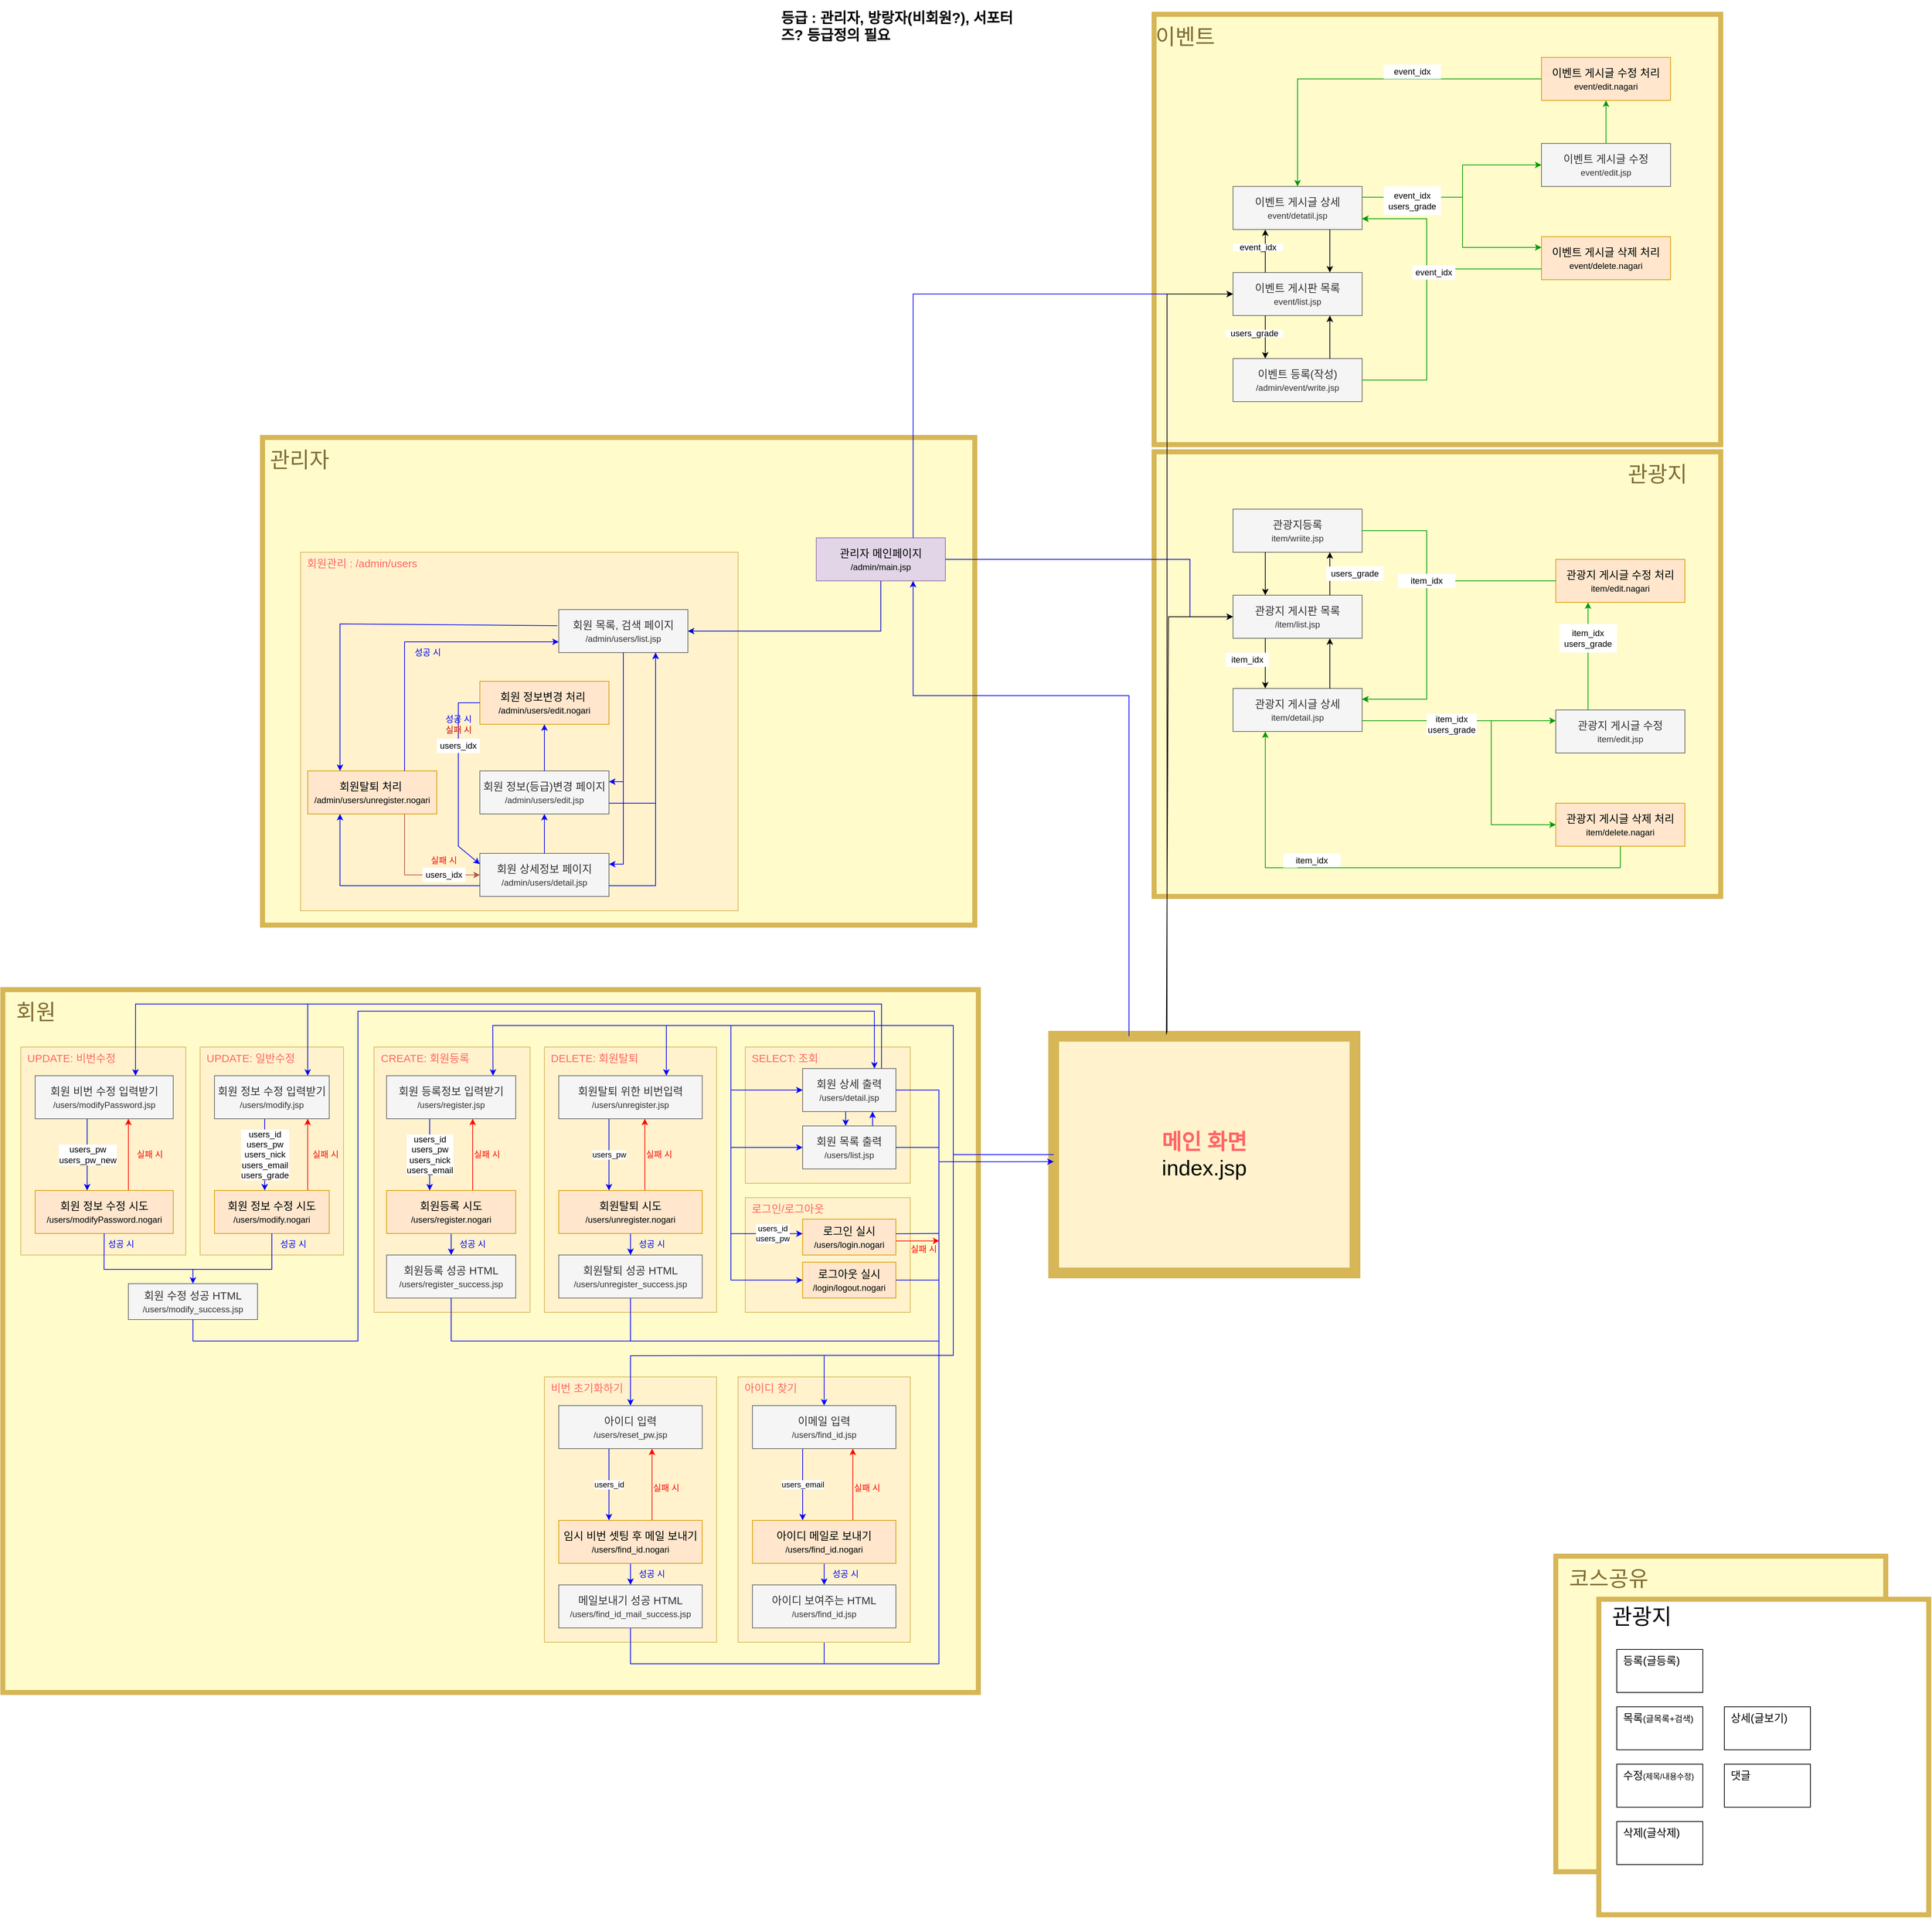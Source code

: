 <mxfile version="15.6.3" type="device"><diagram id="LKAplenjJ5uR3z4QHYQ-" name="페이지-1"><mxGraphModel dx="2377" dy="3124" grid="1" gridSize="10" guides="1" tooltips="1" connect="1" arrows="1" fold="1" page="1" pageScale="1" pageWidth="827" pageHeight="1169" math="0" shadow="0"><root><mxCell id="0"/><mxCell id="1" parent="0"/><mxCell id="0Vb9KZRRIKZeTRUn4Ug8-1" value="&amp;nbsp;관리자" style="rounded=0;whiteSpace=wrap;html=1;fontSize=30;align=left;verticalAlign=top;strokeWidth=7;strokeColor=#D6B656;fillColor=#FFFBCB;fontColor=#806C33;spacingTop=7;" parent="1" vertex="1"><mxGeometry x="-433" y="-710" width="993" height="680" as="geometry"/></mxCell><mxCell id="RrxC0xVvVKl4LWV9-Iuu-66" value="회원관리 : /admin/users" style="rounded=0;whiteSpace=wrap;html=1;fontSize=15;align=left;verticalAlign=top;spacingLeft=7;fillColor=#fff2cc;strokeColor=#d6b656;fontColor=#FF6666;" parent="1" vertex="1"><mxGeometry x="-380" y="-550" width="610" height="500" as="geometry"/></mxCell><mxCell id="Cjj9x0MrMo0YAK2Xyfjq-2" value="&amp;nbsp; 회원" style="rounded=0;whiteSpace=wrap;html=1;fontSize=30;align=left;verticalAlign=top;strokeWidth=7;strokeColor=#D6B656;fillColor=#FFfbCb;fontColor=#806C33;spacingTop=7;" parent="1" vertex="1"><mxGeometry x="-795" y="60" width="1360" height="980" as="geometry"/></mxCell><mxCell id="0O0JYE6BqSJ9DFUvW0GO-49" value="로그인/로그아웃" style="rounded=0;whiteSpace=wrap;html=1;fontSize=15;align=left;verticalAlign=top;spacingLeft=7;fillColor=#fff2cc;strokeColor=#d6b656;fontColor=#FF6666;" parent="1" vertex="1"><mxGeometry x="240" y="350" width="230" height="160" as="geometry"/></mxCell><mxCell id="Cjj9x0MrMo0YAK2Xyfjq-1" value="&lt;font color=&quot;#ff6666&quot;&gt;&lt;b&gt;메인 화면&lt;/b&gt;&lt;/font&gt;&lt;br style=&quot;font-size: 30px&quot;&gt;index.jsp" style="rounded=0;whiteSpace=wrap;html=1;fontSize=30;fillColor=#fff2cc;strokeColor=#d6b656;strokeWidth=15;" parent="1" vertex="1"><mxGeometry x="670" y="125" width="420" height="330" as="geometry"/></mxCell><mxCell id="Cjj9x0MrMo0YAK2Xyfjq-6" value="이벤트" style="rounded=0;whiteSpace=wrap;html=1;fontSize=30;align=left;verticalAlign=top;strokeWidth=7;strokeColor=#D6B656;fillColor=#FFFBCB;fontColor=#806C33;spacingTop=7;" parent="1" vertex="1"><mxGeometry x="810" y="-1300" width="790" height="600" as="geometry"/></mxCell><mxCell id="Cjj9x0MrMo0YAK2Xyfjq-4" value="&amp;nbsp; 코스공유" style="rounded=0;whiteSpace=wrap;html=1;fontSize=30;align=left;verticalAlign=top;strokeWidth=7;strokeColor=#D6B656;fillColor=#FFFBCB;fontColor=#806C33;spacingTop=7;" parent="1" vertex="1"><mxGeometry x="1370" y="850" width="460" height="440" as="geometry"/></mxCell><mxCell id="eZSYwbR7m7RFS-tzi52k-17" value="&amp;nbsp; 관광지" style="rounded=0;whiteSpace=wrap;html=1;fontSize=30;align=left;verticalAlign=top;strokeWidth=7;strokeColor=#D6B656;" parent="1" vertex="1"><mxGeometry x="1430" y="910" width="460" height="440" as="geometry"/></mxCell><mxCell id="Cjj9x0MrMo0YAK2Xyfjq-88" value="UPDATE: 일반수정" style="rounded=0;whiteSpace=wrap;html=1;fontSize=15;align=left;verticalAlign=top;spacingLeft=7;fillColor=#fff2cc;strokeColor=#d6b656;fontColor=#FF6666;" parent="1" vertex="1"><mxGeometry x="-520" y="140" width="200" height="290" as="geometry"/></mxCell><mxCell id="Cjj9x0MrMo0YAK2Xyfjq-121" value="UPDATE: 비번수정" style="rounded=0;whiteSpace=wrap;html=1;fontSize=15;align=left;verticalAlign=top;spacingLeft=7;fillColor=#fff2cc;strokeColor=#d6b656;fontColor=#FF6666;" parent="1" vertex="1"><mxGeometry x="-770" y="140" width="230" height="290" as="geometry"/></mxCell><mxCell id="0O0JYE6BqSJ9DFUvW0GO-34" value="users_id&lt;br&gt;users_pw" style="edgeStyle=orthogonalEdgeStyle;rounded=0;orthogonalLoop=1;jettySize=auto;html=1;endArrow=classic;endFill=1;strokeColor=#0000FF;entryX=0;entryY=0.405;entryDx=0;entryDy=0;entryPerimeter=0;" parent="1" target="Cjj9x0MrMo0YAK2Xyfjq-65" edge="1"><mxGeometry x="0.616" relative="1" as="geometry"><mxPoint x="220" y="280" as="sourcePoint"/><mxPoint x="250" y="405" as="targetPoint"/><Array as="points"><mxPoint x="220" y="400"/></Array><mxPoint as="offset"/></mxGeometry></mxCell><mxCell id="Cjj9x0MrMo0YAK2Xyfjq-3" value="&amp;nbsp; &amp;nbsp; &amp;nbsp; &amp;nbsp; &amp;nbsp; &amp;nbsp; &amp;nbsp; &amp;nbsp; &amp;nbsp; &amp;nbsp; &amp;nbsp; &amp;nbsp; &amp;nbsp; &amp;nbsp; &amp;nbsp; &amp;nbsp; &amp;nbsp; &amp;nbsp; &amp;nbsp; &amp;nbsp; &amp;nbsp; &amp;nbsp; &amp;nbsp; &amp;nbsp; &amp;nbsp; &amp;nbsp; &amp;nbsp; &amp;nbsp; &amp;nbsp; &amp;nbsp; &amp;nbsp; &amp;nbsp; &amp;nbsp; &amp;nbsp; &amp;nbsp; &amp;nbsp; &amp;nbsp; &amp;nbsp; &amp;nbsp; &amp;nbsp;관광지" style="rounded=0;whiteSpace=wrap;html=1;fontSize=30;align=left;verticalAlign=top;strokeWidth=7;strokeColor=#D6B656;fillColor=#FFFBCB;fontColor=#806C33;spacingTop=7;" parent="1" vertex="1"><mxGeometry x="810" y="-690" width="790" height="620" as="geometry"/></mxCell><mxCell id="Cjj9x0MrMo0YAK2Xyfjq-16" value="등록(글등록)" style="rounded=0;whiteSpace=wrap;html=1;fontSize=15;align=left;verticalAlign=top;spacingLeft=7;" parent="1" vertex="1"><mxGeometry x="1455" y="980" width="120" height="60" as="geometry"/></mxCell><mxCell id="Cjj9x0MrMo0YAK2Xyfjq-17" value="수정&lt;font style=&quot;font-size: 11px&quot;&gt;(제목/내용수정)&lt;/font&gt;" style="rounded=0;whiteSpace=wrap;html=1;fontSize=15;align=left;verticalAlign=top;spacingLeft=7;" parent="1" vertex="1"><mxGeometry x="1455" y="1140" width="120" height="60" as="geometry"/></mxCell><mxCell id="Cjj9x0MrMo0YAK2Xyfjq-18" value="목록&lt;font style=&quot;font-size: 12px&quot;&gt;(글목록+검색)&lt;/font&gt;" style="rounded=0;whiteSpace=wrap;html=1;fontSize=15;align=left;verticalAlign=top;spacingLeft=7;" parent="1" vertex="1"><mxGeometry x="1455" y="1060" width="120" height="60" as="geometry"/></mxCell><mxCell id="Cjj9x0MrMo0YAK2Xyfjq-19" value="삭제(글삭제)" style="rounded=0;whiteSpace=wrap;html=1;fontSize=15;align=left;verticalAlign=top;spacingLeft=7;" parent="1" vertex="1"><mxGeometry x="1455" y="1220" width="120" height="60" as="geometry"/></mxCell><mxCell id="Cjj9x0MrMo0YAK2Xyfjq-20" value="상세(글보기)" style="rounded=0;whiteSpace=wrap;html=1;fontSize=15;align=left;verticalAlign=top;spacingLeft=7;" parent="1" vertex="1"><mxGeometry x="1605" y="1060" width="120" height="60" as="geometry"/></mxCell><mxCell id="Cjj9x0MrMo0YAK2Xyfjq-24" value="댓글" style="rounded=0;whiteSpace=wrap;html=1;fontSize=15;align=left;verticalAlign=top;spacingLeft=7;" parent="1" vertex="1"><mxGeometry x="1605" y="1140" width="120" height="60" as="geometry"/></mxCell><mxCell id="Cjj9x0MrMo0YAK2Xyfjq-55" value="" style="endArrow=classic;html=1;rounded=0;fontSize=12;fontColor=#0000FF;strokeColor=none;exitX=0.708;exitY=0;exitDx=0;exitDy=0;exitPerimeter=0;" parent="1" edge="1"><mxGeometry width="50" height="50" relative="1" as="geometry"><mxPoint x="623.96" y="535" as="sourcePoint"/><mxPoint x="624" y="435" as="targetPoint"/></mxGeometry></mxCell><mxCell id="Cjj9x0MrMo0YAK2Xyfjq-58" value="로그아웃 실시&lt;br&gt;&lt;font style=&quot;font-size: 12px&quot;&gt;/login/logout.nogari&lt;/font&gt;" style="rounded=0;whiteSpace=wrap;html=1;fontSize=15;align=center;verticalAlign=middle;spacingLeft=0;fillColor=#ffe6cc;strokeColor=#d79b00;" parent="1" vertex="1"><mxGeometry x="320" y="440" width="130" height="50" as="geometry"/></mxCell><mxCell id="Cjj9x0MrMo0YAK2Xyfjq-65" value="로그인 실시&lt;br&gt;&lt;font style=&quot;font-size: 12px&quot;&gt;/users/login.nogari&lt;/font&gt;" style="rounded=0;whiteSpace=wrap;html=1;fontSize=15;align=center;verticalAlign=middle;spacingLeft=0;fillColor=#ffe6cc;strokeColor=#d79b00;" parent="1" vertex="1"><mxGeometry x="320" y="380" width="130" height="50" as="geometry"/></mxCell><mxCell id="0O0JYE6BqSJ9DFUvW0GO-6" value="" style="edgeStyle=orthogonalEdgeStyle;rounded=0;orthogonalLoop=1;jettySize=auto;html=1;strokeColor=#FF0000;" parent="1" source="Cjj9x0MrMo0YAK2Xyfjq-92" target="Cjj9x0MrMo0YAK2Xyfjq-96" edge="1"><mxGeometry relative="1" as="geometry"><Array as="points"><mxPoint x="-370" y="310"/><mxPoint x="-370" y="310"/></Array></mxGeometry></mxCell><mxCell id="Cjj9x0MrMo0YAK2Xyfjq-92" value="회원 정보 수정 시도&lt;br&gt;&lt;font style=&quot;font-size: 12px&quot;&gt;/users/modify.nogari&lt;/font&gt;" style="rounded=0;whiteSpace=wrap;html=1;fontSize=15;align=center;verticalAlign=middle;spacingLeft=0;fillColor=#ffe6cc;strokeColor=#d79b00;" parent="1" vertex="1"><mxGeometry x="-500" y="340" width="160" height="60" as="geometry"/></mxCell><mxCell id="Cjj9x0MrMo0YAK2Xyfjq-93" value="회원 수정 성공 HTML&lt;br&gt;&lt;font style=&quot;font-size: 12px&quot;&gt;/users/modify_success.jsp&lt;/font&gt;" style="rounded=0;whiteSpace=wrap;html=1;fontSize=15;align=center;verticalAlign=middle;spacingLeft=0;fillColor=#f5f5f5;strokeColor=#666666;fontColor=#333333;" parent="1" vertex="1"><mxGeometry x="-620" y="470" width="180" height="50" as="geometry"/></mxCell><mxCell id="Cjj9x0MrMo0YAK2Xyfjq-94" value="실패 시" style="text;html=1;strokeColor=none;fillColor=none;align=center;verticalAlign=middle;whiteSpace=wrap;rounded=0;fontSize=12;fontColor=#FF0000;" parent="1" vertex="1"><mxGeometry x="-375" y="275" width="60" height="30" as="geometry"/></mxCell><mxCell id="Cjj9x0MrMo0YAK2Xyfjq-95" value="성공 시" style="text;html=1;strokeColor=none;fillColor=none;align=center;verticalAlign=middle;whiteSpace=wrap;rounded=0;fontSize=12;fontColor=#0000FF;" parent="1" vertex="1"><mxGeometry x="-420" y="400" width="60" height="30" as="geometry"/></mxCell><mxCell id="0O0JYE6BqSJ9DFUvW0GO-5" value="&lt;div style=&quot;font-size: 12px&quot;&gt;users_id&lt;/div&gt;&lt;div style=&quot;font-size: 12px&quot;&gt;users_pw&lt;/div&gt;&lt;div style=&quot;font-size: 12px&quot;&gt;users_nick&lt;/div&gt;&lt;div style=&quot;font-size: 12px&quot;&gt;users_email&lt;/div&gt;&lt;div style=&quot;font-size: 12px&quot;&gt;users_grade&lt;/div&gt;" style="edgeStyle=orthogonalEdgeStyle;rounded=0;orthogonalLoop=1;jettySize=auto;html=1;strokeColor=#0000FF;" parent="1" source="Cjj9x0MrMo0YAK2Xyfjq-96" target="Cjj9x0MrMo0YAK2Xyfjq-92" edge="1"><mxGeometry relative="1" as="geometry"><Array as="points"><mxPoint x="-430" y="250"/><mxPoint x="-430" y="250"/></Array></mxGeometry></mxCell><mxCell id="Cjj9x0MrMo0YAK2Xyfjq-96" value="회원 정보 수정 입력받기&lt;br&gt;&lt;font style=&quot;font-size: 12px&quot;&gt;/users/modify.jsp&lt;/font&gt;" style="rounded=0;whiteSpace=wrap;html=1;fontSize=15;align=center;verticalAlign=middle;spacingLeft=0;fillColor=#f5f5f5;fontColor=#333333;strokeColor=#666666;" parent="1" vertex="1"><mxGeometry x="-500" y="180" width="160" height="60" as="geometry"/></mxCell><mxCell id="0O0JYE6BqSJ9DFUvW0GO-3" value="" style="edgeStyle=orthogonalEdgeStyle;rounded=0;orthogonalLoop=1;jettySize=auto;html=1;strokeColor=#FF0000;" parent="1" source="Cjj9x0MrMo0YAK2Xyfjq-125" target="Cjj9x0MrMo0YAK2Xyfjq-129" edge="1"><mxGeometry relative="1" as="geometry"><Array as="points"><mxPoint x="-620" y="290"/><mxPoint x="-620" y="290"/></Array></mxGeometry></mxCell><mxCell id="Cjj9x0MrMo0YAK2Xyfjq-125" value="회원 정보 수정 시도&lt;br&gt;&lt;font style=&quot;font-size: 12px&quot;&gt;/users/modifyPassword.nogari&lt;/font&gt;" style="rounded=0;whiteSpace=wrap;html=1;fontSize=15;align=center;verticalAlign=middle;spacingLeft=0;fillColor=#ffe6cc;strokeColor=#d79b00;" parent="1" vertex="1"><mxGeometry x="-750" y="340" width="192.5" height="60" as="geometry"/></mxCell><mxCell id="Cjj9x0MrMo0YAK2Xyfjq-127" value="실패 시" style="text;html=1;strokeColor=none;fillColor=none;align=center;verticalAlign=middle;whiteSpace=wrap;rounded=0;fontSize=12;fontColor=#FF0000;" parent="1" vertex="1"><mxGeometry x="-620" y="275" width="60" height="30" as="geometry"/></mxCell><mxCell id="Cjj9x0MrMo0YAK2Xyfjq-128" value="성공 시" style="text;html=1;strokeColor=none;fillColor=none;align=center;verticalAlign=middle;whiteSpace=wrap;rounded=0;fontSize=12;fontColor=#0000FF;" parent="1" vertex="1"><mxGeometry x="-660" y="400" width="60" height="30" as="geometry"/></mxCell><mxCell id="0O0JYE6BqSJ9DFUvW0GO-2" value="&lt;div style=&quot;font-size: 12px&quot;&gt;users_pw&lt;/div&gt;&lt;div style=&quot;font-size: 12px&quot;&gt;users_pw_new&lt;/div&gt;" style="edgeStyle=orthogonalEdgeStyle;rounded=0;orthogonalLoop=1;jettySize=auto;html=1;strokeColor=#0000FF;" parent="1" source="Cjj9x0MrMo0YAK2Xyfjq-129" target="Cjj9x0MrMo0YAK2Xyfjq-125" edge="1"><mxGeometry relative="1" as="geometry"><Array as="points"><mxPoint x="-677.5" y="250"/><mxPoint x="-677.5" y="250"/></Array></mxGeometry></mxCell><mxCell id="Cjj9x0MrMo0YAK2Xyfjq-129" value="회원 비번 수정 입력받기&lt;br&gt;&lt;font style=&quot;font-size: 12px&quot;&gt;/users/modifyPassword.jsp&lt;/font&gt;" style="rounded=0;whiteSpace=wrap;html=1;fontSize=15;align=center;verticalAlign=middle;spacingLeft=0;fillColor=#f5f5f5;fontColor=#333333;strokeColor=#666666;" parent="1" vertex="1"><mxGeometry x="-750" y="180" width="192.5" height="60" as="geometry"/></mxCell><mxCell id="Cjj9x0MrMo0YAK2Xyfjq-132" value="" style="endArrow=classic;html=1;rounded=0;fontSize=12;fontColor=#0000FF;strokeColor=#0000FF;entryX=0.727;entryY=0;entryDx=0;entryDy=0;entryPerimeter=0;" parent="1" target="Cjj9x0MrMo0YAK2Xyfjq-129" edge="1"><mxGeometry width="50" height="50" relative="1" as="geometry"><mxPoint x="-370" y="80" as="sourcePoint"/><mxPoint x="-620" y="170" as="targetPoint"/><Array as="points"><mxPoint x="-610" y="80"/></Array></mxGeometry></mxCell><mxCell id="eZSYwbR7m7RFS-tzi52k-8" value="DELETE: 회원탈퇴" style="rounded=0;whiteSpace=wrap;html=1;fontSize=15;align=left;verticalAlign=top;spacingLeft=7;fillColor=#fff2cc;strokeColor=#d6b656;fontColor=#FF6666;" parent="1" vertex="1"><mxGeometry x="-40" y="140" width="240" height="370" as="geometry"/></mxCell><mxCell id="eZSYwbR7m7RFS-tzi52k-9" value="SELECT: 조회" style="rounded=0;whiteSpace=wrap;html=1;fontSize=15;align=left;verticalAlign=top;spacingLeft=7;fillColor=#fff2cc;strokeColor=#d6b656;fontColor=#FF6666;" parent="1" vertex="1"><mxGeometry x="240" y="140" width="230" height="190" as="geometry"/></mxCell><mxCell id="eZSYwbR7m7RFS-tzi52k-10" value="CREATE: 회원등록" style="rounded=0;whiteSpace=wrap;html=1;fontSize=15;align=left;verticalAlign=top;spacingLeft=7;fillColor=#fff2cc;strokeColor=#d6b656;fontColor=#FF6666;" parent="1" vertex="1"><mxGeometry x="-277.5" y="140" width="217.5" height="370" as="geometry"/></mxCell><mxCell id="Cjj9x0MrMo0YAK2Xyfjq-29" value="" style="edgeStyle=orthogonalEdgeStyle;rounded=0;orthogonalLoop=1;jettySize=auto;html=1;fontSize=12;strokeColor=#0000FF;" parent="1" source="Cjj9x0MrMo0YAK2Xyfjq-26" target="Cjj9x0MrMo0YAK2Xyfjq-28" edge="1"><mxGeometry relative="1" as="geometry"/></mxCell><mxCell id="0O0JYE6BqSJ9DFUvW0GO-12" value="" style="edgeStyle=orthogonalEdgeStyle;rounded=0;orthogonalLoop=1;jettySize=auto;html=1;strokeColor=#FF0000;" parent="1" source="Cjj9x0MrMo0YAK2Xyfjq-26" target="Cjj9x0MrMo0YAK2Xyfjq-34" edge="1"><mxGeometry relative="1" as="geometry"><Array as="points"><mxPoint x="-140" y="250"/><mxPoint x="-140" y="250"/></Array></mxGeometry></mxCell><mxCell id="Cjj9x0MrMo0YAK2Xyfjq-26" value="회원등록 시도&lt;br&gt;&lt;font style=&quot;font-size: 12px&quot;&gt;/users/register.nogari&lt;/font&gt;" style="rounded=0;whiteSpace=wrap;html=1;fontSize=15;align=center;verticalAlign=middle;spacingLeft=0;fillColor=#ffe6cc;strokeColor=#d79b00;" parent="1" vertex="1"><mxGeometry x="-260" y="340" width="180" height="60" as="geometry"/></mxCell><mxCell id="Cjj9x0MrMo0YAK2Xyfjq-28" value="회원등록 성공 HTML&lt;br&gt;&lt;font style=&quot;font-size: 12px&quot;&gt;/users/register_success.jsp&lt;/font&gt;" style="rounded=0;whiteSpace=wrap;html=1;fontSize=15;align=center;verticalAlign=middle;spacingLeft=0;fillColor=#f5f5f5;strokeColor=#666666;fontColor=#333333;" parent="1" vertex="1"><mxGeometry x="-260" y="430" width="180" height="60" as="geometry"/></mxCell><mxCell id="Cjj9x0MrMo0YAK2Xyfjq-32" value="실패 시" style="text;html=1;strokeColor=none;fillColor=none;align=center;verticalAlign=middle;whiteSpace=wrap;rounded=0;fontSize=12;fontColor=#FF0000;" parent="1" vertex="1"><mxGeometry x="-150" y="275" width="60" height="30" as="geometry"/></mxCell><mxCell id="Cjj9x0MrMo0YAK2Xyfjq-33" value="성공 시" style="text;html=1;strokeColor=none;fillColor=none;align=center;verticalAlign=middle;whiteSpace=wrap;rounded=0;fontSize=12;fontColor=#0000FF;" parent="1" vertex="1"><mxGeometry x="-170" y="400" width="60" height="30" as="geometry"/></mxCell><mxCell id="0O0JYE6BqSJ9DFUvW0GO-10" value="&lt;div style=&quot;font-size: 12px&quot;&gt;users_id&lt;/div&gt;&lt;div style=&quot;font-size: 12px&quot;&gt;users_pw&lt;/div&gt;&lt;div style=&quot;font-size: 12px&quot;&gt;users_nick&lt;/div&gt;&lt;div style=&quot;font-size: 12px&quot;&gt;users_email&lt;/div&gt;" style="edgeStyle=orthogonalEdgeStyle;rounded=0;orthogonalLoop=1;jettySize=auto;html=1;strokeColor=#0000FF;" parent="1" source="Cjj9x0MrMo0YAK2Xyfjq-34" target="Cjj9x0MrMo0YAK2Xyfjq-26" edge="1"><mxGeometry relative="1" as="geometry"><Array as="points"><mxPoint x="-200" y="250"/><mxPoint x="-200" y="250"/></Array></mxGeometry></mxCell><mxCell id="Cjj9x0MrMo0YAK2Xyfjq-34" value="회원 등록정보 입력받기&lt;br&gt;&lt;font style=&quot;font-size: 12px&quot;&gt;/users/register.jsp&lt;/font&gt;" style="rounded=0;whiteSpace=wrap;html=1;fontSize=15;align=center;verticalAlign=middle;spacingLeft=0;fillColor=#f5f5f5;fontColor=#333333;strokeColor=#666666;" parent="1" vertex="1"><mxGeometry x="-260" y="180" width="180" height="60" as="geometry"/></mxCell><mxCell id="Cjj9x0MrMo0YAK2Xyfjq-70" value="" style="edgeStyle=orthogonalEdgeStyle;rounded=0;orthogonalLoop=1;jettySize=auto;html=1;fontSize=12;strokeColor=#0000FF;" parent="1" source="Cjj9x0MrMo0YAK2Xyfjq-71" target="Cjj9x0MrMo0YAK2Xyfjq-72" edge="1"><mxGeometry relative="1" as="geometry"/></mxCell><mxCell id="0O0JYE6BqSJ9DFUvW0GO-14" value="" style="edgeStyle=orthogonalEdgeStyle;rounded=0;orthogonalLoop=1;jettySize=auto;html=1;strokeColor=#FF0000;" parent="1" source="Cjj9x0MrMo0YAK2Xyfjq-71" target="Cjj9x0MrMo0YAK2Xyfjq-74" edge="1"><mxGeometry relative="1" as="geometry"><Array as="points"><mxPoint x="100" y="320"/><mxPoint x="100" y="320"/></Array></mxGeometry></mxCell><mxCell id="Cjj9x0MrMo0YAK2Xyfjq-71" value="회원탈퇴 시도&lt;br&gt;&lt;font style=&quot;font-size: 12px&quot;&gt;/users/unregister.nogari&lt;/font&gt;" style="rounded=0;whiteSpace=wrap;html=1;fontSize=15;align=center;verticalAlign=middle;spacingLeft=0;fillColor=#ffe6cc;strokeColor=#d79b00;" parent="1" vertex="1"><mxGeometry x="-20" y="340" width="200" height="60" as="geometry"/></mxCell><mxCell id="Cjj9x0MrMo0YAK2Xyfjq-72" value="회원탈퇴 성공 HTML&lt;br&gt;&lt;font style=&quot;font-size: 12px&quot;&gt;/users/unregister_success.jsp&lt;/font&gt;" style="rounded=0;whiteSpace=wrap;html=1;fontSize=15;align=center;verticalAlign=middle;spacingLeft=0;fillColor=#f5f5f5;strokeColor=#666666;fontColor=#333333;" parent="1" vertex="1"><mxGeometry x="-20" y="430" width="200" height="60" as="geometry"/></mxCell><mxCell id="0O0JYE6BqSJ9DFUvW0GO-13" value="users_pw" style="edgeStyle=orthogonalEdgeStyle;rounded=0;orthogonalLoop=1;jettySize=auto;html=1;strokeColor=#0000FF;" parent="1" source="Cjj9x0MrMo0YAK2Xyfjq-74" target="Cjj9x0MrMo0YAK2Xyfjq-71" edge="1"><mxGeometry relative="1" as="geometry"><Array as="points"><mxPoint x="50" y="280"/><mxPoint x="50" y="280"/></Array></mxGeometry></mxCell><mxCell id="Cjj9x0MrMo0YAK2Xyfjq-74" value="회원탈퇴 위한 비번입력&lt;br&gt;&lt;font style=&quot;font-size: 12px&quot;&gt;/users/unregister.jsp&lt;/font&gt;" style="rounded=0;whiteSpace=wrap;html=1;fontSize=15;align=center;verticalAlign=middle;spacingLeft=0;fillColor=#f5f5f5;fontColor=#333333;strokeColor=#666666;" parent="1" vertex="1"><mxGeometry x="-20" y="180" width="200" height="60" as="geometry"/></mxCell><mxCell id="Cjj9x0MrMo0YAK2Xyfjq-79" value="실패 시" style="text;html=1;strokeColor=none;fillColor=none;align=center;verticalAlign=middle;whiteSpace=wrap;rounded=0;fontSize=12;fontColor=#FF0000;" parent="1" vertex="1"><mxGeometry x="90" y="275" width="60" height="30" as="geometry"/></mxCell><mxCell id="Cjj9x0MrMo0YAK2Xyfjq-83" value="성공 시" style="text;html=1;strokeColor=none;fillColor=none;align=center;verticalAlign=middle;whiteSpace=wrap;rounded=0;fontSize=12;fontColor=#0000FF;" parent="1" vertex="1"><mxGeometry x="80" y="400" width="60" height="30" as="geometry"/></mxCell><mxCell id="qeRpfIJ-NzUvuzRz1GTt-18" value="회원 목록 출력&lt;br&gt;&lt;font style=&quot;font-size: 12px&quot;&gt;/users/list.jsp&lt;/font&gt;" style="rounded=0;whiteSpace=wrap;html=1;fontSize=15;align=center;verticalAlign=middle;spacingLeft=0;fillColor=#f5f5f5;fontColor=#333333;strokeColor=#666666;" parent="1" vertex="1"><mxGeometry x="320" y="250" width="130" height="60" as="geometry"/></mxCell><mxCell id="Cjj9x0MrMo0YAK2Xyfjq-50" value="" style="edgeStyle=orthogonalEdgeStyle;rounded=0;orthogonalLoop=1;jettySize=auto;html=1;fontSize=12;fontColor=#0000FF;strokeColor=#0000FF;entryX=0;entryY=0.5;entryDx=0;entryDy=0;exitX=0;exitY=0.5;exitDx=0;exitDy=0;" parent="1" source="Cjj9x0MrMo0YAK2Xyfjq-1" target="qeRpfIJ-NzUvuzRz1GTt-19" edge="1"><mxGeometry relative="1" as="geometry"><mxPoint x="380" y="110" as="sourcePoint"/><mxPoint x="260" y="200" as="targetPoint"/><Array as="points"><mxPoint x="530" y="290"/><mxPoint x="530" y="110"/><mxPoint x="220" y="110"/><mxPoint x="220" y="200"/></Array></mxGeometry></mxCell><mxCell id="Cjj9x0MrMo0YAK2Xyfjq-82" value="" style="endArrow=classic;html=1;rounded=0;fontSize=12;fontColor=#0000FF;strokeColor=#0000FF;entryX=0.824;entryY=0;entryDx=0;entryDy=0;entryPerimeter=0;" parent="1" target="Cjj9x0MrMo0YAK2Xyfjq-34" edge="1"><mxGeometry width="50" height="50" relative="1" as="geometry"><mxPoint x="220" y="110" as="sourcePoint"/><mxPoint x="-30" y="170" as="targetPoint"/><Array as="points"><mxPoint x="-112" y="110"/></Array></mxGeometry></mxCell><mxCell id="Cjj9x0MrMo0YAK2Xyfjq-45" value="" style="endArrow=classic;html=1;rounded=0;fontSize=12;fontColor=#0000FF;strokeColor=#0000FF;exitX=0.5;exitY=1;exitDx=0;exitDy=0;entryX=0;entryY=0.53;entryDx=0;entryDy=0;entryPerimeter=0;" parent="1" source="Cjj9x0MrMo0YAK2Xyfjq-72" target="Cjj9x0MrMo0YAK2Xyfjq-1" edge="1"><mxGeometry width="50" height="50" relative="1" as="geometry"><mxPoint x="90" y="545" as="sourcePoint"/><mxPoint x="480" y="350" as="targetPoint"/><Array as="points"><mxPoint x="80" y="550"/><mxPoint x="510" y="550"/><mxPoint x="510" y="430"/><mxPoint x="510" y="300"/></Array></mxGeometry></mxCell><mxCell id="Cjj9x0MrMo0YAK2Xyfjq-47" value="" style="endArrow=none;html=1;rounded=0;fontSize=12;fontColor=#0000FF;strokeColor=#0000FF;exitX=0.5;exitY=1;exitDx=0;exitDy=0;" parent="1" source="Cjj9x0MrMo0YAK2Xyfjq-28" edge="1"><mxGeometry width="50" height="50" relative="1" as="geometry"><mxPoint x="-70" y="485" as="sourcePoint"/><mxPoint x="80" y="550" as="targetPoint"/><Array as="points"><mxPoint x="-170" y="550"/></Array></mxGeometry></mxCell><mxCell id="qeRpfIJ-NzUvuzRz1GTt-19" value="회원 상세 출력&lt;br&gt;&lt;font style=&quot;font-size: 12px&quot;&gt;/users/detail.jsp&lt;/font&gt;" style="rounded=0;whiteSpace=wrap;html=1;fontSize=15;align=center;verticalAlign=middle;spacingLeft=0;fillColor=#f5f5f5;fontColor=#333333;strokeColor=#666666;" parent="1" vertex="1"><mxGeometry x="320" y="170" width="130" height="60" as="geometry"/></mxCell><mxCell id="eZSYwbR7m7RFS-tzi52k-21" value="" style="endArrow=none;html=1;rounded=0;sketch=0;fontColor=#FF6666;strokeColor=#0000FF;fillColor=#A8DADC;entryX=0.5;entryY=1;entryDx=0;entryDy=0;" parent="1" target="Cjj9x0MrMo0YAK2Xyfjq-125" edge="1"><mxGeometry x="-640" y="440" width="50" height="50" as="geometry"><mxPoint x="-520" y="450" as="sourcePoint"/><mxPoint x="-646" y="410" as="targetPoint"/><Array as="points"><mxPoint x="-654" y="450"/></Array></mxGeometry></mxCell><mxCell id="eZSYwbR7m7RFS-tzi52k-23" value="" style="endArrow=classic;html=1;rounded=0;sketch=0;fontColor=#FF6666;strokeColor=#0000FF;fillColor=#A8DADC;exitX=0.5;exitY=1;exitDx=0;exitDy=0;entryX=0.5;entryY=0;entryDx=0;entryDy=0;" parent="1" source="Cjj9x0MrMo0YAK2Xyfjq-92" target="Cjj9x0MrMo0YAK2Xyfjq-93" edge="1"><mxGeometry x="-640" y="440" width="50" height="50" as="geometry"><mxPoint x="-550" y="490" as="sourcePoint"/><mxPoint x="-520" y="480" as="targetPoint"/><Array as="points"><mxPoint x="-420" y="450"/><mxPoint x="-530" y="450"/></Array></mxGeometry></mxCell><mxCell id="0O0JYE6BqSJ9DFUvW0GO-16" value="" style="endArrow=classic;html=1;rounded=0;strokeColor=#0000FF;entryX=0;entryY=0.5;entryDx=0;entryDy=0;" parent="1" target="qeRpfIJ-NzUvuzRz1GTt-18" edge="1"><mxGeometry width="50" height="50" relative="1" as="geometry"><mxPoint x="220" y="200" as="sourcePoint"/><mxPoint x="260" y="327.92" as="targetPoint"/><Array as="points"><mxPoint x="220" y="280"/></Array></mxGeometry></mxCell><mxCell id="0O0JYE6BqSJ9DFUvW0GO-23" value="" style="endArrow=none;html=1;rounded=0;strokeColor=#0000FF;exitX=0.913;exitY=0.737;exitDx=0;exitDy=0;exitPerimeter=0;" parent="1" source="eZSYwbR7m7RFS-tzi52k-9" edge="1"><mxGeometry width="50" height="50" relative="1" as="geometry"><mxPoint x="570" y="280" as="sourcePoint"/><mxPoint x="510" y="300" as="targetPoint"/><Array as="points"><mxPoint x="510" y="280"/></Array></mxGeometry></mxCell><mxCell id="0O0JYE6BqSJ9DFUvW0GO-28" value="" style="endArrow=classic;html=1;rounded=0;strokeColor=#0000FF;" parent="1" edge="1"><mxGeometry width="50" height="50" relative="1" as="geometry"><mxPoint x="380" y="230" as="sourcePoint"/><mxPoint x="380" y="250" as="targetPoint"/></mxGeometry></mxCell><mxCell id="0O0JYE6BqSJ9DFUvW0GO-30" value="" style="endArrow=none;html=1;rounded=0;strokeColor=#0000FF;exitX=1;exitY=0.5;exitDx=0;exitDy=0;" parent="1" source="qeRpfIJ-NzUvuzRz1GTt-19" edge="1"><mxGeometry width="50" height="50" relative="1" as="geometry"><mxPoint x="360" y="290" as="sourcePoint"/><mxPoint x="510" y="280" as="targetPoint"/><Array as="points"><mxPoint x="510" y="200"/><mxPoint x="510" y="280"/></Array></mxGeometry></mxCell><mxCell id="0O0JYE6BqSJ9DFUvW0GO-31" value="" style="endArrow=classic;html=1;rounded=0;strokeColor=#0000FF;entryX=0.75;entryY=1;entryDx=0;entryDy=0;exitX=0.75;exitY=0;exitDx=0;exitDy=0;" parent="1" source="qeRpfIJ-NzUvuzRz1GTt-18" target="qeRpfIJ-NzUvuzRz1GTt-19" edge="1"><mxGeometry width="50" height="50" relative="1" as="geometry"><mxPoint x="370" y="240" as="sourcePoint"/><mxPoint x="370" y="380" as="targetPoint"/></mxGeometry></mxCell><mxCell id="Cjj9x0MrMo0YAK2Xyfjq-118" value="" style="endArrow=classic;html=1;rounded=0;fontSize=12;fontColor=#0000FF;strokeColor=#0000FF;entryX=0.75;entryY=0.138;entryDx=0;entryDy=0;entryPerimeter=0;exitX=0.826;exitY=0.158;exitDx=0;exitDy=0;exitPerimeter=0;" parent="1" source="eZSYwbR7m7RFS-tzi52k-9" target="Cjj9x0MrMo0YAK2Xyfjq-88" edge="1"><mxGeometry width="50" height="50" relative="1" as="geometry"><mxPoint x="360" y="170" as="sourcePoint"/><mxPoint x="-370" y="170" as="targetPoint"/><Array as="points"><mxPoint x="430" y="80"/><mxPoint x="-370" y="80"/></Array></mxGeometry></mxCell><mxCell id="Cjj9x0MrMo0YAK2Xyfjq-131" value="" style="endArrow=classic;html=1;rounded=0;fontSize=12;fontColor=#0000FF;strokeColor=#0000FF;exitX=0.5;exitY=1;exitDx=0;exitDy=0;endFill=1;entryX=0.783;entryY=0.158;entryDx=0;entryDy=0;entryPerimeter=0;" parent="1" source="Cjj9x0MrMo0YAK2Xyfjq-93" target="eZSYwbR7m7RFS-tzi52k-9" edge="1"><mxGeometry width="50" height="50" relative="1" as="geometry"><mxPoint x="-500" y="540" as="sourcePoint"/><mxPoint x="420" y="130" as="targetPoint"/><Array as="points"><mxPoint x="-530" y="550"/><mxPoint x="-300" y="550"/><mxPoint x="-300" y="90"/><mxPoint x="420" y="90"/></Array></mxGeometry></mxCell><mxCell id="0O0JYE6BqSJ9DFUvW0GO-33" value="" style="endArrow=classic;html=1;rounded=0;strokeColor=#0000FF;" parent="1" edge="1"><mxGeometry width="50" height="50" relative="1" as="geometry"><mxPoint x="130" y="110" as="sourcePoint"/><mxPoint x="130" y="180" as="targetPoint"/></mxGeometry></mxCell><mxCell id="0O0JYE6BqSJ9DFUvW0GO-40" value="" style="endArrow=classic;html=1;rounded=0;strokeColor=#0000FF;" parent="1" edge="1"><mxGeometry width="50" height="50" relative="1" as="geometry"><mxPoint x="220" y="400" as="sourcePoint"/><mxPoint x="320" y="465" as="targetPoint"/><Array as="points"><mxPoint x="220" y="465"/></Array></mxGeometry></mxCell><mxCell id="0O0JYE6BqSJ9DFUvW0GO-44" value="비번 초기화하기" style="rounded=0;whiteSpace=wrap;html=1;fontSize=15;align=left;verticalAlign=top;spacingLeft=7;fillColor=#fff2cc;strokeColor=#d6b656;fontColor=#FF6666;" parent="1" vertex="1"><mxGeometry x="-40" y="600" width="240" height="370" as="geometry"/></mxCell><mxCell id="0O0JYE6BqSJ9DFUvW0GO-66" value="" style="edgeStyle=orthogonalEdgeStyle;rounded=0;orthogonalLoop=1;jettySize=auto;html=1;endArrow=classic;endFill=1;strokeColor=#0000FF;" parent="1" source="0O0JYE6BqSJ9DFUvW0GO-45" target="0O0JYE6BqSJ9DFUvW0GO-46" edge="1"><mxGeometry relative="1" as="geometry"/></mxCell><mxCell id="0O0JYE6BqSJ9DFUvW0GO-69" value="" style="edgeStyle=orthogonalEdgeStyle;rounded=0;orthogonalLoop=1;jettySize=auto;html=1;endArrow=classic;endFill=1;strokeColor=#FF0000;" parent="1" source="0O0JYE6BqSJ9DFUvW0GO-45" target="0O0JYE6BqSJ9DFUvW0GO-47" edge="1"><mxGeometry relative="1" as="geometry"><Array as="points"><mxPoint x="110" y="760"/><mxPoint x="110" y="760"/></Array></mxGeometry></mxCell><mxCell id="0O0JYE6BqSJ9DFUvW0GO-45" value="임시 비번 셋팅 후 메일 보내기&lt;br&gt;&lt;font style=&quot;font-size: 12px&quot;&gt;/users/find_id.nogari&lt;/font&gt;" style="rounded=0;whiteSpace=wrap;html=1;fontSize=15;align=center;verticalAlign=middle;spacingLeft=0;fillColor=#ffe6cc;strokeColor=#d79b00;" parent="1" vertex="1"><mxGeometry x="-20" y="800" width="200" height="60" as="geometry"/></mxCell><mxCell id="0O0JYE6BqSJ9DFUvW0GO-77" value="" style="edgeStyle=orthogonalEdgeStyle;rounded=0;orthogonalLoop=1;jettySize=auto;html=1;endArrow=none;endFill=0;strokeColor=#0000FF;" parent="1" source="0O0JYE6BqSJ9DFUvW0GO-46" edge="1"><mxGeometry relative="1" as="geometry"><mxPoint x="510" y="550" as="targetPoint"/><Array as="points"><mxPoint x="80" y="1000"/><mxPoint x="510" y="1000"/></Array></mxGeometry></mxCell><mxCell id="0O0JYE6BqSJ9DFUvW0GO-46" value="메일보내기 성공 HTML&lt;br&gt;&lt;font style=&quot;font-size: 12px&quot;&gt;/users/find_id_mail_success.jsp&lt;/font&gt;" style="rounded=0;whiteSpace=wrap;html=1;fontSize=15;align=center;verticalAlign=middle;spacingLeft=0;fillColor=#f5f5f5;strokeColor=#666666;fontColor=#333333;" parent="1" vertex="1"><mxGeometry x="-20" y="890" width="200" height="60" as="geometry"/></mxCell><mxCell id="0O0JYE6BqSJ9DFUvW0GO-67" value="users_id" style="edgeStyle=orthogonalEdgeStyle;rounded=0;orthogonalLoop=1;jettySize=auto;html=1;endArrow=classic;endFill=1;strokeColor=#0000FF;" parent="1" source="0O0JYE6BqSJ9DFUvW0GO-47" target="0O0JYE6BqSJ9DFUvW0GO-45" edge="1"><mxGeometry relative="1" as="geometry"><Array as="points"><mxPoint x="50" y="760"/><mxPoint x="50" y="760"/></Array></mxGeometry></mxCell><mxCell id="0O0JYE6BqSJ9DFUvW0GO-75" value="" style="edgeStyle=orthogonalEdgeStyle;rounded=0;orthogonalLoop=1;jettySize=auto;html=1;endArrow=classic;endFill=1;strokeColor=#0000FF;" parent="1" target="0O0JYE6BqSJ9DFUvW0GO-47" edge="1"><mxGeometry relative="1" as="geometry"><mxPoint x="350" y="570" as="sourcePoint"/></mxGeometry></mxCell><mxCell id="0O0JYE6BqSJ9DFUvW0GO-47" value="아이디 입력&lt;br&gt;&lt;font style=&quot;font-size: 12px&quot;&gt;/users/reset_pw.jsp&lt;/font&gt;" style="rounded=0;whiteSpace=wrap;html=1;fontSize=15;align=center;verticalAlign=middle;spacingLeft=0;fillColor=#f5f5f5;fontColor=#333333;strokeColor=#666666;" parent="1" vertex="1"><mxGeometry x="-20" y="640" width="200" height="60" as="geometry"/></mxCell><mxCell id="0O0JYE6BqSJ9DFUvW0GO-36" value="실패 시" style="text;html=1;strokeColor=none;fillColor=none;align=center;verticalAlign=middle;whiteSpace=wrap;rounded=0;fontSize=12;fontColor=#FF0000;" parent="1" vertex="1"><mxGeometry x="459" y="407" width="60" height="30" as="geometry"/></mxCell><mxCell id="0O0JYE6BqSJ9DFUvW0GO-48" value="" style="endArrow=classic;html=1;rounded=0;fontSize=12;fontColor=#0000FF;strokeColor=#FF0000;exitX=1;exitY=0.607;exitDx=0;exitDy=0;endFill=1;exitPerimeter=0;entryX=0.859;entryY=0.112;entryDx=0;entryDy=0;entryPerimeter=0;" parent="1" source="Cjj9x0MrMo0YAK2Xyfjq-65" target="0O0JYE6BqSJ9DFUvW0GO-36" edge="1"><mxGeometry x="90" y="744.37" width="50" height="50" as="geometry"><mxPoint x="270" y="690" as="sourcePoint"/><mxPoint x="510" y="410" as="targetPoint"/><Array as="points"/></mxGeometry></mxCell><mxCell id="0O0JYE6BqSJ9DFUvW0GO-55" value="" style="endArrow=none;html=1;rounded=0;fontSize=12;fontColor=#0000FF;strokeColor=#0000FF;exitX=1;exitY=0.5;exitDx=0;exitDy=0;endFill=0;" parent="1" edge="1"><mxGeometry x="880" y="429.17" width="50" height="50" as="geometry"><mxPoint x="450" y="465" as="sourcePoint"/><mxPoint x="510" y="465" as="targetPoint"/><Array as="points"/></mxGeometry></mxCell><mxCell id="0O0JYE6BqSJ9DFUvW0GO-56" value="" style="endArrow=none;html=1;rounded=0;fontSize=12;fontColor=#0000FF;strokeColor=#0000FF;exitX=0.913;exitY=0.315;exitDx=0;exitDy=0;endFill=0;exitPerimeter=0;" parent="1" source="0O0JYE6BqSJ9DFUvW0GO-49" edge="1"><mxGeometry x="890" y="439.17" width="50" height="50" as="geometry"><mxPoint x="460" y="475" as="sourcePoint"/><mxPoint x="510" y="400" as="targetPoint"/><Array as="points"/></mxGeometry></mxCell><mxCell id="0O0JYE6BqSJ9DFUvW0GO-79" value="" style="edgeStyle=orthogonalEdgeStyle;rounded=0;orthogonalLoop=1;jettySize=auto;html=1;endArrow=none;endFill=0;strokeColor=#0000FF;" parent="1" source="0O0JYE6BqSJ9DFUvW0GO-57" edge="1"><mxGeometry relative="1" as="geometry"><mxPoint x="350" y="1000" as="targetPoint"/></mxGeometry></mxCell><mxCell id="0O0JYE6BqSJ9DFUvW0GO-57" value="아이디 찾기" style="rounded=0;whiteSpace=wrap;html=1;fontSize=15;align=left;verticalAlign=top;spacingLeft=7;fillColor=#fff2cc;strokeColor=#d6b656;fontColor=#FF6666;" parent="1" vertex="1"><mxGeometry x="230" y="600" width="240" height="370" as="geometry"/></mxCell><mxCell id="0O0JYE6BqSJ9DFUvW0GO-62" value="" style="edgeStyle=orthogonalEdgeStyle;rounded=0;orthogonalLoop=1;jettySize=auto;html=1;endArrow=classic;endFill=1;strokeColor=#FF0000;" parent="1" source="0O0JYE6BqSJ9DFUvW0GO-58" target="0O0JYE6BqSJ9DFUvW0GO-60" edge="1"><mxGeometry relative="1" as="geometry"><Array as="points"><mxPoint x="390" y="730"/><mxPoint x="390" y="730"/></Array></mxGeometry></mxCell><mxCell id="0O0JYE6BqSJ9DFUvW0GO-65" value="" style="edgeStyle=orthogonalEdgeStyle;rounded=0;orthogonalLoop=1;jettySize=auto;html=1;endArrow=classic;endFill=1;strokeColor=#0000FF;" parent="1" source="0O0JYE6BqSJ9DFUvW0GO-58" target="0O0JYE6BqSJ9DFUvW0GO-59" edge="1"><mxGeometry relative="1" as="geometry"/></mxCell><mxCell id="0O0JYE6BqSJ9DFUvW0GO-58" value="아이디 메일로 보내기&lt;br&gt;&lt;font style=&quot;font-size: 12px&quot;&gt;/users/find_id.nogari&lt;/font&gt;" style="rounded=0;whiteSpace=wrap;html=1;fontSize=15;align=center;verticalAlign=middle;spacingLeft=0;fillColor=#ffe6cc;strokeColor=#d79b00;" parent="1" vertex="1"><mxGeometry x="250" y="800" width="200" height="60" as="geometry"/></mxCell><mxCell id="0O0JYE6BqSJ9DFUvW0GO-59" value="아이디 보여주는 HTML&lt;br&gt;&lt;font style=&quot;font-size: 12px&quot;&gt;/users/find_id.jsp&lt;/font&gt;" style="rounded=0;whiteSpace=wrap;html=1;fontSize=15;align=center;verticalAlign=middle;spacingLeft=0;fillColor=#f5f5f5;strokeColor=#666666;fontColor=#333333;" parent="1" vertex="1"><mxGeometry x="250" y="890" width="200" height="60" as="geometry"/></mxCell><mxCell id="0O0JYE6BqSJ9DFUvW0GO-61" value="users_email" style="edgeStyle=orthogonalEdgeStyle;rounded=0;orthogonalLoop=1;jettySize=auto;html=1;endArrow=classic;endFill=1;strokeColor=#0000FF;" parent="1" source="0O0JYE6BqSJ9DFUvW0GO-60" target="0O0JYE6BqSJ9DFUvW0GO-58" edge="1"><mxGeometry relative="1" as="geometry"><Array as="points"><mxPoint x="320" y="730"/><mxPoint x="320" y="730"/></Array></mxGeometry></mxCell><mxCell id="0O0JYE6BqSJ9DFUvW0GO-73" value="" style="edgeStyle=orthogonalEdgeStyle;rounded=0;orthogonalLoop=1;jettySize=auto;html=1;endArrow=classic;endFill=1;strokeColor=#0000FF;entryX=0.5;entryY=0;entryDx=0;entryDy=0;" parent="1" target="0O0JYE6BqSJ9DFUvW0GO-60" edge="1"><mxGeometry relative="1" as="geometry"><mxPoint x="530" y="290" as="sourcePoint"/><Array as="points"><mxPoint x="530" y="570"/><mxPoint x="350" y="570"/></Array></mxGeometry></mxCell><mxCell id="0O0JYE6BqSJ9DFUvW0GO-60" value="이메일 입력&lt;br&gt;&lt;font style=&quot;font-size: 12px&quot;&gt;/users/find_id.jsp&lt;/font&gt;" style="rounded=0;whiteSpace=wrap;html=1;fontSize=15;align=center;verticalAlign=middle;spacingLeft=0;fillColor=#f5f5f5;fontColor=#333333;strokeColor=#666666;" parent="1" vertex="1"><mxGeometry x="250" y="640" width="200" height="60" as="geometry"/></mxCell><mxCell id="0O0JYE6BqSJ9DFUvW0GO-64" value="실패 시" style="text;html=1;strokeColor=none;fillColor=none;align=center;verticalAlign=middle;whiteSpace=wrap;rounded=0;fontSize=12;fontColor=#FF0000;" parent="1" vertex="1"><mxGeometry x="380" y="740" width="60" height="30" as="geometry"/></mxCell><mxCell id="0O0JYE6BqSJ9DFUvW0GO-70" value="실패 시" style="text;html=1;strokeColor=none;fillColor=none;align=center;verticalAlign=middle;whiteSpace=wrap;rounded=0;fontSize=12;fontColor=#FF0000;" parent="1" vertex="1"><mxGeometry x="100" y="740" width="60" height="30" as="geometry"/></mxCell><mxCell id="0O0JYE6BqSJ9DFUvW0GO-71" value="성공 시" style="text;html=1;strokeColor=none;fillColor=none;align=center;verticalAlign=middle;whiteSpace=wrap;rounded=0;fontSize=12;fontColor=#0000FF;" parent="1" vertex="1"><mxGeometry x="350" y="860" width="60" height="30" as="geometry"/></mxCell><mxCell id="0O0JYE6BqSJ9DFUvW0GO-72" value="성공 시" style="text;html=1;strokeColor=none;fillColor=none;align=center;verticalAlign=middle;whiteSpace=wrap;rounded=0;fontSize=12;fontColor=#0000FF;" parent="1" vertex="1"><mxGeometry x="80" y="860" width="60" height="30" as="geometry"/></mxCell><mxCell id="RrxC0xVvVKl4LWV9-Iuu-1" value="&lt;font style=&quot;font-size: 15px&quot;&gt;관리자 메인페이지&lt;br&gt;&lt;/font&gt;&lt;span style=&quot;font-size: 12px&quot;&gt;/admin/main.jsp&lt;/span&gt;" style="rounded=0;whiteSpace=wrap;html=1;fontSize=15;align=center;verticalAlign=middle;spacingLeft=0;fillColor=#e1d5e7;strokeColor=#9673a6;" parent="1" vertex="1"><mxGeometry x="339" y="-570" width="180" height="60" as="geometry"/></mxCell><mxCell id="RrxC0xVvVKl4LWV9-Iuu-2" value="&lt;font style=&quot;font-size: 15px&quot;&gt;회원 목록, 검색 페이지&lt;br&gt;&lt;/font&gt;&lt;span style=&quot;font-size: 12px&quot;&gt;/admin/users/list.jsp&lt;/span&gt;" style="rounded=0;whiteSpace=wrap;html=1;fontSize=15;align=center;verticalAlign=middle;spacingLeft=0;fillColor=#f5f5f5;fontColor=#333333;strokeColor=#666666;" parent="1" vertex="1"><mxGeometry x="-20" y="-470" width="180" height="60" as="geometry"/></mxCell><mxCell id="RrxC0xVvVKl4LWV9-Iuu-3" value="&lt;font style=&quot;font-size: 15px&quot;&gt;회원 상세정보 페이지&lt;br&gt;&lt;/font&gt;&lt;span style=&quot;font-size: 12px&quot;&gt;/admin/users/detail.jsp&lt;/span&gt;" style="rounded=0;whiteSpace=wrap;html=1;fontSize=15;align=center;verticalAlign=middle;spacingLeft=0;fillColor=#f5f5f5;fontColor=#333333;strokeColor=#666666;" parent="1" vertex="1"><mxGeometry x="-130" y="-130" width="180" height="60" as="geometry"/></mxCell><mxCell id="RrxC0xVvVKl4LWV9-Iuu-4" value="&lt;font style=&quot;font-size: 15px&quot;&gt;회원 정보(등급)변경 페이지&lt;br&gt;&lt;/font&gt;&lt;span style=&quot;font-size: 12px&quot;&gt;/admin/users/edit.jsp&lt;/span&gt;" style="rounded=0;whiteSpace=wrap;html=1;fontSize=15;align=center;verticalAlign=middle;spacingLeft=0;fillColor=#f5f5f5;fontColor=#333333;strokeColor=#666666;" parent="1" vertex="1"><mxGeometry x="-130" y="-245" width="180" height="60" as="geometry"/></mxCell><mxCell id="RrxC0xVvVKl4LWV9-Iuu-12" value="" style="endArrow=classic;html=1;rounded=0;exitX=0.5;exitY=1;exitDx=0;exitDy=0;entryX=1;entryY=0.5;entryDx=0;entryDy=0;strokeColor=#0000CC;" parent="1" source="RrxC0xVvVKl4LWV9-Iuu-1" target="RrxC0xVvVKl4LWV9-Iuu-2" edge="1"><mxGeometry width="50" height="50" relative="1" as="geometry"><mxPoint x="340" y="-280" as="sourcePoint"/><mxPoint x="390" y="-330" as="targetPoint"/><Array as="points"><mxPoint x="429" y="-440"/></Array></mxGeometry></mxCell><mxCell id="RrxC0xVvVKl4LWV9-Iuu-14" value="회원탈퇴 처리&amp;nbsp;&lt;br&gt;&lt;font style=&quot;font-size: 12px&quot;&gt;/admin/users/unregister.nogari&lt;/font&gt;" style="rounded=0;whiteSpace=wrap;html=1;fontSize=15;align=center;verticalAlign=middle;spacingLeft=0;fillColor=#ffe6cc;strokeColor=#d79b00;" parent="1" vertex="1"><mxGeometry x="-370" y="-245" width="180" height="60" as="geometry"/></mxCell><mxCell id="RrxC0xVvVKl4LWV9-Iuu-30" value="" style="endArrow=classic;html=1;rounded=0;exitX=0;exitY=0.75;exitDx=0;exitDy=0;strokeColor=#0000FF;entryX=0.25;entryY=1;entryDx=0;entryDy=0;" parent="1" source="RrxC0xVvVKl4LWV9-Iuu-3" target="RrxC0xVvVKl4LWV9-Iuu-14" edge="1"><mxGeometry width="50" height="50" relative="1" as="geometry"><mxPoint x="40" y="-280" as="sourcePoint"/><mxPoint x="90" y="-330" as="targetPoint"/><Array as="points"><mxPoint x="-325" y="-85"/></Array></mxGeometry></mxCell><mxCell id="RrxC0xVvVKl4LWV9-Iuu-31" value="" style="endArrow=classic;html=1;rounded=0;exitX=-0.012;exitY=0.374;exitDx=0;exitDy=0;entryX=0.25;entryY=0;entryDx=0;entryDy=0;exitPerimeter=0;strokeColor=#0000FF;" parent="1" source="RrxC0xVvVKl4LWV9-Iuu-2" target="RrxC0xVvVKl4LWV9-Iuu-14" edge="1"><mxGeometry width="50" height="50" relative="1" as="geometry"><mxPoint x="40" y="-280" as="sourcePoint"/><mxPoint x="90" y="-330" as="targetPoint"/><Array as="points"><mxPoint x="-325" y="-450"/></Array></mxGeometry></mxCell><mxCell id="RrxC0xVvVKl4LWV9-Iuu-32" value="" style="endArrow=classic;html=1;rounded=0;entryX=0;entryY=0.75;entryDx=0;entryDy=0;exitX=0.75;exitY=0;exitDx=0;exitDy=0;strokeColor=#0000FF;" parent="1" source="RrxC0xVvVKl4LWV9-Iuu-14" target="RrxC0xVvVKl4LWV9-Iuu-2" edge="1"><mxGeometry width="50" height="50" relative="1" as="geometry"><mxPoint x="40" y="-280" as="sourcePoint"/><mxPoint x="90" y="-330" as="targetPoint"/><Array as="points"><mxPoint x="-235" y="-425"/></Array></mxGeometry></mxCell><mxCell id="RrxC0xVvVKl4LWV9-Iuu-39" value="" style="endArrow=classic;html=1;rounded=0;entryX=0;entryY=0.5;entryDx=0;entryDy=0;fillColor=#f8cecc;strokeColor=#b85450;startArrow=none;exitX=1;exitY=0.5;exitDx=0;exitDy=0;" parent="1" source="RrxC0xVvVKl4LWV9-Iuu-43" target="RrxC0xVvVKl4LWV9-Iuu-3" edge="1"><mxGeometry width="50" height="50" relative="1" as="geometry"><mxPoint x="-200" y="-100" as="sourcePoint"/><mxPoint x="-210" y="-200" as="targetPoint"/><Array as="points"/></mxGeometry></mxCell><mxCell id="RrxC0xVvVKl4LWV9-Iuu-40" value="실패 시" style="text;html=1;strokeColor=none;fillColor=none;align=center;verticalAlign=middle;whiteSpace=wrap;rounded=0;fontSize=12;fontColor=#FF0000;" parent="1" vertex="1"><mxGeometry x="-210" y="-130" width="60" height="20" as="geometry"/></mxCell><mxCell id="RrxC0xVvVKl4LWV9-Iuu-41" value="성공 시" style="text;html=1;strokeColor=none;fillColor=none;align=center;verticalAlign=middle;whiteSpace=wrap;rounded=0;fontSize=12;fontColor=#0000FF;" parent="1" vertex="1"><mxGeometry x="-230" y="-420" width="55" height="20" as="geometry"/></mxCell><mxCell id="RrxC0xVvVKl4LWV9-Iuu-44" style="edgeStyle=orthogonalEdgeStyle;rounded=0;orthogonalLoop=1;jettySize=auto;html=1;exitX=0.5;exitY=1;exitDx=0;exitDy=0;strokeColor=#0000FF;" parent="1" source="RrxC0xVvVKl4LWV9-Iuu-43" target="RrxC0xVvVKl4LWV9-Iuu-43" edge="1"><mxGeometry relative="1" as="geometry"/></mxCell><mxCell id="RrxC0xVvVKl4LWV9-Iuu-47" value="회원 정보변경 처리&amp;nbsp;&lt;br&gt;&lt;font style=&quot;font-size: 12px&quot;&gt;/admin/users/edit.nogari&lt;/font&gt;" style="rounded=0;whiteSpace=wrap;html=1;fontSize=15;align=center;verticalAlign=middle;spacingLeft=0;fillColor=#ffe6cc;strokeColor=#d79b00;" parent="1" vertex="1"><mxGeometry x="-130" y="-370" width="180" height="60" as="geometry"/></mxCell><mxCell id="RrxC0xVvVKl4LWV9-Iuu-48" value="" style="endArrow=classic;html=1;rounded=0;exitX=0.5;exitY=0;exitDx=0;exitDy=0;strokeColor=#0000FF;entryX=0.5;entryY=1;entryDx=0;entryDy=0;" parent="1" source="RrxC0xVvVKl4LWV9-Iuu-3" target="RrxC0xVvVKl4LWV9-Iuu-4" edge="1"><mxGeometry width="50" height="50" relative="1" as="geometry"><mxPoint x="-120" y="-75" as="sourcePoint"/><mxPoint x="-395" y="-170" as="targetPoint"/><Array as="points"/></mxGeometry></mxCell><mxCell id="RrxC0xVvVKl4LWV9-Iuu-43" value="users_idx" style="text;html=1;strokeColor=none;fillColor=default;align=center;verticalAlign=middle;whiteSpace=wrap;rounded=0;" parent="1" vertex="1"><mxGeometry x="-210" y="-110" width="60" height="20" as="geometry"/></mxCell><mxCell id="RrxC0xVvVKl4LWV9-Iuu-50" value="" style="endArrow=none;html=1;rounded=0;exitX=0.75;exitY=1;exitDx=0;exitDy=0;entryX=0;entryY=0.5;entryDx=0;entryDy=0;fillColor=#f8cecc;strokeColor=#b85450;" parent="1" source="RrxC0xVvVKl4LWV9-Iuu-14" target="RrxC0xVvVKl4LWV9-Iuu-43" edge="1"><mxGeometry width="50" height="50" relative="1" as="geometry"><mxPoint x="-315" y="-180" as="sourcePoint"/><mxPoint x="-130" y="-115" as="targetPoint"/><Array as="points"><mxPoint x="-235" y="-100"/></Array></mxGeometry></mxCell><mxCell id="RrxC0xVvVKl4LWV9-Iuu-55" value="" style="endArrow=classic;html=1;rounded=0;exitX=0.5;exitY=1;exitDx=0;exitDy=0;strokeColor=#0000FF;entryX=1;entryY=0.25;entryDx=0;entryDy=0;" parent="1" source="RrxC0xVvVKl4LWV9-Iuu-2" target="RrxC0xVvVKl4LWV9-Iuu-3" edge="1"><mxGeometry width="50" height="50" relative="1" as="geometry"><mxPoint x="60" y="-330" as="sourcePoint"/><mxPoint x="60" y="-90" as="targetPoint"/><Array as="points"><mxPoint x="70" y="-115"/></Array></mxGeometry></mxCell><mxCell id="RrxC0xVvVKl4LWV9-Iuu-46" value="users_idx" style="text;html=1;strokeColor=none;fillColor=default;align=center;verticalAlign=middle;whiteSpace=wrap;rounded=0;" parent="1" vertex="1"><mxGeometry x="-190" y="-290" width="60" height="20" as="geometry"/></mxCell><mxCell id="RrxC0xVvVKl4LWV9-Iuu-58" value="" style="endArrow=none;html=1;rounded=0;exitX=0;exitY=0.5;exitDx=0;exitDy=0;strokeColor=#0000FF;entryX=0.5;entryY=0;entryDx=0;entryDy=0;" parent="1" source="RrxC0xVvVKl4LWV9-Iuu-47" target="RrxC0xVvVKl4LWV9-Iuu-46" edge="1"><mxGeometry width="50" height="50" relative="1" as="geometry"><mxPoint x="50" y="-340" as="sourcePoint"/><mxPoint x="80" y="-250" as="targetPoint"/><Array as="points"><mxPoint x="-160" y="-340"/></Array></mxGeometry></mxCell><mxCell id="RrxC0xVvVKl4LWV9-Iuu-60" value="" style="endArrow=classic;html=1;rounded=0;strokeColor=#0000FF;exitX=0.5;exitY=1;exitDx=0;exitDy=0;entryX=0;entryY=0.25;entryDx=0;entryDy=0;" parent="1" source="RrxC0xVvVKl4LWV9-Iuu-46" target="RrxC0xVvVKl4LWV9-Iuu-3" edge="1"><mxGeometry width="50" height="50" relative="1" as="geometry"><mxPoint x="10" y="-300" as="sourcePoint"/><mxPoint x="60" y="-350" as="targetPoint"/><Array as="points"><mxPoint x="-160" y="-140"/></Array></mxGeometry></mxCell><mxCell id="RrxC0xVvVKl4LWV9-Iuu-56" value="성공 시&lt;br&gt;&lt;font color=&quot;#cc0000&quot;&gt;실패 시&lt;/font&gt;" style="text;html=1;strokeColor=none;fillColor=none;align=center;verticalAlign=middle;whiteSpace=wrap;rounded=0;fontSize=12;fontColor=#0000FF;" parent="1" vertex="1"><mxGeometry x="-187.5" y="-320" width="55" height="20" as="geometry"/></mxCell><mxCell id="RrxC0xVvVKl4LWV9-Iuu-65" value="" style="endArrow=classic;html=1;rounded=0;strokeColor=#0000FF;exitX=0.5;exitY=1;exitDx=0;exitDy=0;" parent="1" source="RrxC0xVvVKl4LWV9-Iuu-2" edge="1"><mxGeometry width="50" height="50" relative="1" as="geometry"><mxPoint x="80" y="-300" as="sourcePoint"/><mxPoint x="50" y="-230" as="targetPoint"/><Array as="points"><mxPoint x="70" y="-230"/></Array></mxGeometry></mxCell><mxCell id="RrxC0xVvVKl4LWV9-Iuu-68" value="" style="endArrow=classic;html=1;rounded=0;exitX=0.5;exitY=0;exitDx=0;exitDy=0;strokeColor=#0000FF;entryX=0.5;entryY=1;entryDx=0;entryDy=0;" parent="1" source="RrxC0xVvVKl4LWV9-Iuu-4" target="RrxC0xVvVKl4LWV9-Iuu-47" edge="1"><mxGeometry width="50" height="50" relative="1" as="geometry"><mxPoint x="-30" y="-120" as="sourcePoint"/><mxPoint x="-30" y="-175" as="targetPoint"/><Array as="points"/></mxGeometry></mxCell><mxCell id="RrxC0xVvVKl4LWV9-Iuu-72" value="" style="endArrow=classic;html=1;rounded=0;fontColor=#CC0000;strokeColor=#0000FF;exitX=1;exitY=0.75;exitDx=0;exitDy=0;entryX=0.75;entryY=1;entryDx=0;entryDy=0;" parent="1" source="RrxC0xVvVKl4LWV9-Iuu-4" target="RrxC0xVvVKl4LWV9-Iuu-2" edge="1"><mxGeometry width="50" height="50" relative="1" as="geometry"><mxPoint x="140" y="-180" as="sourcePoint"/><mxPoint x="190" y="-230" as="targetPoint"/><Array as="points"><mxPoint x="115" y="-200"/></Array></mxGeometry></mxCell><mxCell id="RrxC0xVvVKl4LWV9-Iuu-73" value="" style="endArrow=classic;html=1;rounded=0;fontColor=#CC0000;strokeColor=#0000FF;exitX=1;exitY=0.75;exitDx=0;exitDy=0;entryX=0.75;entryY=1;entryDx=0;entryDy=0;" parent="1" source="RrxC0xVvVKl4LWV9-Iuu-3" target="RrxC0xVvVKl4LWV9-Iuu-2" edge="1"><mxGeometry width="50" height="50" relative="1" as="geometry"><mxPoint x="60" y="-190" as="sourcePoint"/><mxPoint x="125" y="-390" as="targetPoint"/><Array as="points"><mxPoint x="115" y="-85"/></Array></mxGeometry></mxCell><mxCell id="RrxC0xVvVKl4LWV9-Iuu-74" value="&lt;font style=&quot;font-size: 15px&quot;&gt;관광지 게시글 상세&lt;br&gt;&lt;/font&gt;&lt;span style=&quot;font-size: 12px&quot;&gt;item/detail.jsp&lt;/span&gt;" style="rounded=0;whiteSpace=wrap;html=1;fontSize=15;align=center;verticalAlign=middle;spacingLeft=0;fillColor=#f5f5f5;fontColor=#333333;strokeColor=#666666;" parent="1" vertex="1"><mxGeometry x="920" y="-360" width="180" height="60" as="geometry"/></mxCell><mxCell id="RrxC0xVvVKl4LWV9-Iuu-76" value="&lt;font style=&quot;font-size: 15px&quot;&gt;관광지 게시판 목록&lt;br&gt;&lt;/font&gt;&lt;span style=&quot;font-size: 12px&quot;&gt;/item/list.jsp&lt;/span&gt;" style="rounded=0;whiteSpace=wrap;html=1;fontSize=15;align=center;verticalAlign=middle;spacingLeft=0;fillColor=#f5f5f5;fontColor=#333333;strokeColor=#666666;" parent="1" vertex="1"><mxGeometry x="920" y="-490" width="180" height="60" as="geometry"/></mxCell><mxCell id="RrxC0xVvVKl4LWV9-Iuu-78" value="" style="endArrow=classic;html=1;rounded=0;fontColor=#CC0000;strokeColor=#0000FF;exitX=0.25;exitY=0;exitDx=0;exitDy=0;entryX=0.75;entryY=1;entryDx=0;entryDy=0;" parent="1" source="Cjj9x0MrMo0YAK2Xyfjq-1" target="RrxC0xVvVKl4LWV9-Iuu-1" edge="1"><mxGeometry width="50" height="50" relative="1" as="geometry"><mxPoint x="880" y="80" as="sourcePoint"/><mxPoint x="370" y="-100" as="targetPoint"/><Array as="points"><mxPoint x="775" y="-350"/><mxPoint x="474" y="-350"/></Array></mxGeometry></mxCell><mxCell id="kvfQFE0-JNtzy5dSYJib-2" value="&lt;font style=&quot;font-size: 15px&quot;&gt;이벤트 등록(작성)&lt;br&gt;&lt;/font&gt;&lt;span style=&quot;font-size: 12px&quot;&gt;/admin/event/write.jsp&lt;/span&gt;" style="rounded=0;whiteSpace=wrap;html=1;fontSize=15;align=center;verticalAlign=middle;spacingLeft=0;fillColor=#f5f5f5;fontColor=#333333;strokeColor=#666666;" vertex="1" parent="1"><mxGeometry x="920" y="-820" width="180" height="60" as="geometry"/></mxCell><mxCell id="kvfQFE0-JNtzy5dSYJib-4" value="&lt;font style=&quot;font-size: 15px&quot;&gt;이벤트 게시판 목록&lt;br&gt;&lt;/font&gt;&lt;span style=&quot;font-size: 12px&quot;&gt;event/list.jsp&lt;/span&gt;" style="rounded=0;whiteSpace=wrap;html=1;fontSize=15;align=center;verticalAlign=middle;spacingLeft=0;fillColor=#f5f5f5;fontColor=#333333;strokeColor=#666666;" vertex="1" parent="1"><mxGeometry x="920" y="-940" width="180" height="60" as="geometry"/></mxCell><mxCell id="kvfQFE0-JNtzy5dSYJib-5" value="" style="endArrow=classic;html=1;rounded=0;fontColor=#CC0000;strokeColor=#0000FF;exitX=0.75;exitY=0;exitDx=0;exitDy=0;entryX=0;entryY=0.5;entryDx=0;entryDy=0;" edge="1" parent="1" source="RrxC0xVvVKl4LWV9-Iuu-1" target="kvfQFE0-JNtzy5dSYJib-4"><mxGeometry width="50" height="50" relative="1" as="geometry"><mxPoint x="484" y="-560" as="sourcePoint"/><mxPoint x="930" y="-680" as="targetPoint"/><Array as="points"><mxPoint x="474" y="-680"/><mxPoint x="474" y="-910"/></Array></mxGeometry></mxCell><mxCell id="kvfQFE0-JNtzy5dSYJib-10" value="&lt;font style=&quot;font-size: 15px&quot;&gt;이벤트 게시글 상세&lt;br&gt;&lt;/font&gt;&lt;span style=&quot;font-size: 12px&quot;&gt;event/detatil.jsp&lt;/span&gt;" style="rounded=0;whiteSpace=wrap;html=1;fontSize=15;align=center;verticalAlign=middle;spacingLeft=0;fillColor=#f5f5f5;fontColor=#333333;strokeColor=#666666;" vertex="1" parent="1"><mxGeometry x="920" y="-1060" width="180" height="60" as="geometry"/></mxCell><mxCell id="kvfQFE0-JNtzy5dSYJib-11" value="&lt;font style=&quot;font-size: 15px&quot;&gt;관광지등록&lt;br&gt;&lt;/font&gt;&lt;span style=&quot;font-size: 12px&quot;&gt;item/wriite.jsp&lt;/span&gt;" style="rounded=0;whiteSpace=wrap;html=1;fontSize=15;align=center;verticalAlign=middle;spacingLeft=0;fillColor=#f5f5f5;fontColor=#333333;strokeColor=#666666;" vertex="1" parent="1"><mxGeometry x="920" y="-610" width="180" height="60" as="geometry"/></mxCell><mxCell id="kvfQFE0-JNtzy5dSYJib-12" value="" style="endArrow=classic;html=1;rounded=0;exitX=0.25;exitY=0;exitDx=0;exitDy=0;entryX=0.25;entryY=1;entryDx=0;entryDy=0;" edge="1" parent="1" source="kvfQFE0-JNtzy5dSYJib-4" target="kvfQFE0-JNtzy5dSYJib-10"><mxGeometry width="50" height="50" relative="1" as="geometry"><mxPoint x="500" y="-790" as="sourcePoint"/><mxPoint x="550" y="-840" as="targetPoint"/></mxGeometry></mxCell><mxCell id="kvfQFE0-JNtzy5dSYJib-13" value="" style="endArrow=classic;html=1;rounded=0;exitX=0.75;exitY=1;exitDx=0;exitDy=0;entryX=0.75;entryY=0;entryDx=0;entryDy=0;" edge="1" parent="1" source="kvfQFE0-JNtzy5dSYJib-10" target="kvfQFE0-JNtzy5dSYJib-4"><mxGeometry width="50" height="50" relative="1" as="geometry"><mxPoint x="975" y="-930" as="sourcePoint"/><mxPoint x="975" y="-970" as="targetPoint"/></mxGeometry></mxCell><mxCell id="kvfQFE0-JNtzy5dSYJib-16" value="" style="endArrow=classic;html=1;rounded=0;exitX=0.25;exitY=1;exitDx=0;exitDy=0;entryX=0.25;entryY=0;entryDx=0;entryDy=0;" edge="1" parent="1" source="kvfQFE0-JNtzy5dSYJib-4" target="kvfQFE0-JNtzy5dSYJib-2"><mxGeometry width="50" height="50" relative="1" as="geometry"><mxPoint x="975" y="-930" as="sourcePoint"/><mxPoint x="975" y="-970" as="targetPoint"/></mxGeometry></mxCell><mxCell id="kvfQFE0-JNtzy5dSYJib-19" value="users_grade" style="text;html=1;strokeColor=none;fillColor=default;align=center;verticalAlign=middle;whiteSpace=wrap;rounded=0;" vertex="1" parent="1"><mxGeometry x="910" y="-860" width="80" height="10" as="geometry"/></mxCell><mxCell id="kvfQFE0-JNtzy5dSYJib-24" value="" style="endArrow=classic;html=1;rounded=0;exitX=0.25;exitY=1;exitDx=0;exitDy=0;entryX=0.25;entryY=0;entryDx=0;entryDy=0;" edge="1" parent="1" source="kvfQFE0-JNtzy5dSYJib-11" target="RrxC0xVvVKl4LWV9-Iuu-76"><mxGeometry width="50" height="50" relative="1" as="geometry"><mxPoint x="975" y="-870" as="sourcePoint"/><mxPoint x="975" y="-820" as="targetPoint"/></mxGeometry></mxCell><mxCell id="kvfQFE0-JNtzy5dSYJib-26" value="" style="endArrow=classic;html=1;rounded=0;exitX=0.75;exitY=0;exitDx=0;exitDy=0;entryX=0.75;entryY=1;entryDx=0;entryDy=0;" edge="1" parent="1" source="kvfQFE0-JNtzy5dSYJib-2" target="kvfQFE0-JNtzy5dSYJib-4"><mxGeometry width="50" height="50" relative="1" as="geometry"><mxPoint x="1065" y="-990" as="sourcePoint"/><mxPoint x="1065" y="-930" as="targetPoint"/></mxGeometry></mxCell><mxCell id="kvfQFE0-JNtzy5dSYJib-27" value="" style="endArrow=classic;html=1;rounded=0;exitX=0.75;exitY=0;exitDx=0;exitDy=0;entryX=0.75;entryY=1;entryDx=0;entryDy=0;" edge="1" parent="1" source="RrxC0xVvVKl4LWV9-Iuu-76" target="kvfQFE0-JNtzy5dSYJib-11"><mxGeometry width="50" height="50" relative="1" as="geometry"><mxPoint x="1065" y="-810" as="sourcePoint"/><mxPoint x="1055" y="-560" as="targetPoint"/></mxGeometry></mxCell><mxCell id="kvfQFE0-JNtzy5dSYJib-28" value="" style="endArrow=classic;html=1;rounded=0;exitX=1;exitY=0.5;exitDx=0;exitDy=0;entryX=0;entryY=0.5;entryDx=0;entryDy=0;strokeColor=#0000CC;" edge="1" parent="1" source="RrxC0xVvVKl4LWV9-Iuu-1" target="RrxC0xVvVKl4LWV9-Iuu-76"><mxGeometry width="50" height="50" relative="1" as="geometry"><mxPoint x="500" y="-650" as="sourcePoint"/><mxPoint x="550" y="-700" as="targetPoint"/><Array as="points"><mxPoint x="860" y="-540"/><mxPoint x="860" y="-460"/></Array></mxGeometry></mxCell><mxCell id="kvfQFE0-JNtzy5dSYJib-30" value="" style="endArrow=classic;html=1;rounded=0;exitX=0.25;exitY=1;exitDx=0;exitDy=0;entryX=0.25;entryY=0;entryDx=0;entryDy=0;" edge="1" parent="1" source="RrxC0xVvVKl4LWV9-Iuu-76" target="RrxC0xVvVKl4LWV9-Iuu-74"><mxGeometry width="50" height="50" relative="1" as="geometry"><mxPoint x="975" y="-540" as="sourcePoint"/><mxPoint x="975" y="-480" as="targetPoint"/></mxGeometry></mxCell><mxCell id="kvfQFE0-JNtzy5dSYJib-31" value="" style="endArrow=classic;html=1;rounded=0;exitX=0.75;exitY=0;exitDx=0;exitDy=0;entryX=0.75;entryY=1;entryDx=0;entryDy=0;" edge="1" parent="1" source="RrxC0xVvVKl4LWV9-Iuu-74" target="RrxC0xVvVKl4LWV9-Iuu-76"><mxGeometry width="50" height="50" relative="1" as="geometry"><mxPoint x="1065" y="-480" as="sourcePoint"/><mxPoint x="1065" y="-540" as="targetPoint"/></mxGeometry></mxCell><mxCell id="kvfQFE0-JNtzy5dSYJib-32" value="event_idx" style="text;html=1;strokeColor=none;fillColor=default;align=center;verticalAlign=middle;whiteSpace=wrap;rounded=0;" vertex="1" parent="1"><mxGeometry x="920" y="-980" width="70" height="10" as="geometry"/></mxCell><mxCell id="kvfQFE0-JNtzy5dSYJib-34" value="item_idx" style="text;html=1;strokeColor=none;fillColor=default;align=center;verticalAlign=middle;whiteSpace=wrap;rounded=0;" vertex="1" parent="1"><mxGeometry x="910" y="-410" width="60" height="20" as="geometry"/></mxCell><mxCell id="kvfQFE0-JNtzy5dSYJib-36" value="&lt;font style=&quot;font-size: 15px&quot;&gt;관광지 게시글 수정&lt;br&gt;&lt;/font&gt;&lt;span style=&quot;font-size: 12px&quot;&gt;item/edit.jsp&lt;/span&gt;" style="rounded=0;whiteSpace=wrap;html=1;fontSize=15;align=center;verticalAlign=middle;spacingLeft=0;fillColor=#f5f5f5;fontColor=#333333;strokeColor=#666666;" vertex="1" parent="1"><mxGeometry x="1370" y="-330" width="180" height="60" as="geometry"/></mxCell><mxCell id="kvfQFE0-JNtzy5dSYJib-37" value="관광지 게시글 삭제 처리&lt;br&gt;&lt;font style=&quot;font-size: 12px&quot;&gt;item/delete.nagari&lt;/font&gt;" style="rounded=0;whiteSpace=wrap;html=1;fontSize=15;align=center;verticalAlign=middle;spacingLeft=0;fillColor=#ffe6cc;strokeColor=#d79b00;" vertex="1" parent="1"><mxGeometry x="1370" y="-200" width="180" height="60" as="geometry"/></mxCell><mxCell id="kvfQFE0-JNtzy5dSYJib-38" value="" style="endArrow=classic;html=1;rounded=0;fontSize=12;strokeColor=#009900;entryX=0;entryY=0.25;entryDx=0;entryDy=0;exitX=1;exitY=0.75;exitDx=0;exitDy=0;" edge="1" parent="1" source="RrxC0xVvVKl4LWV9-Iuu-74" target="kvfQFE0-JNtzy5dSYJib-36"><mxGeometry width="50" height="50" relative="1" as="geometry"><mxPoint x="1100" y="-320" as="sourcePoint"/><mxPoint x="1210" y="-400" as="targetPoint"/><Array as="points"><mxPoint x="1300" y="-315"/></Array></mxGeometry></mxCell><mxCell id="kvfQFE0-JNtzy5dSYJib-39" value="" style="endArrow=classic;html=1;rounded=0;fontSize=12;strokeColor=#009900;entryX=0;entryY=0.5;entryDx=0;entryDy=0;exitX=1;exitY=0.75;exitDx=0;exitDy=0;" edge="1" parent="1" source="RrxC0xVvVKl4LWV9-Iuu-74" target="kvfQFE0-JNtzy5dSYJib-37"><mxGeometry width="50" height="50" relative="1" as="geometry"><mxPoint x="1100" y="-320" as="sourcePoint"/><mxPoint x="1210" y="-400" as="targetPoint"/><Array as="points"><mxPoint x="1280" y="-315"/><mxPoint x="1280" y="-170"/></Array></mxGeometry></mxCell><mxCell id="kvfQFE0-JNtzy5dSYJib-40" value="관광지 게시글 수정 처리&lt;br&gt;&lt;font style=&quot;font-size: 12px&quot;&gt;item/edit.nagari&lt;/font&gt;" style="rounded=0;whiteSpace=wrap;html=1;fontSize=15;align=center;verticalAlign=middle;spacingLeft=0;fillColor=#ffe6cc;strokeColor=#d79b00;" vertex="1" parent="1"><mxGeometry x="1370" y="-540" width="180" height="60" as="geometry"/></mxCell><mxCell id="kvfQFE0-JNtzy5dSYJib-41" value="" style="endArrow=classic;html=1;rounded=0;fontSize=12;strokeColor=#009900;exitX=0.25;exitY=0;exitDx=0;exitDy=0;entryX=0.25;entryY=1;entryDx=0;entryDy=0;" edge="1" parent="1" source="kvfQFE0-JNtzy5dSYJib-36" target="kvfQFE0-JNtzy5dSYJib-40"><mxGeometry width="50" height="50" relative="1" as="geometry"><mxPoint x="1160" y="-350" as="sourcePoint"/><mxPoint x="1210" y="-400" as="targetPoint"/></mxGeometry></mxCell><mxCell id="kvfQFE0-JNtzy5dSYJib-42" value="item_idx&lt;br&gt;users_grade" style="text;html=1;strokeColor=none;fillColor=default;align=center;verticalAlign=middle;whiteSpace=wrap;rounded=0;" vertex="1" parent="1"><mxGeometry x="1375" y="-450" width="80" height="40" as="geometry"/></mxCell><mxCell id="kvfQFE0-JNtzy5dSYJib-44" value="" style="endArrow=classic;html=1;rounded=0;fontSize=12;strokeColor=#009900;exitX=0.5;exitY=1;exitDx=0;exitDy=0;entryX=0.25;entryY=1;entryDx=0;entryDy=0;startArrow=none;" edge="1" parent="1" source="kvfQFE0-JNtzy5dSYJib-45" target="RrxC0xVvVKl4LWV9-Iuu-74"><mxGeometry width="50" height="50" relative="1" as="geometry"><mxPoint x="1160" y="-230" as="sourcePoint"/><mxPoint x="1210" y="-280" as="targetPoint"/><Array as="points"><mxPoint x="965" y="-110"/></Array></mxGeometry></mxCell><mxCell id="kvfQFE0-JNtzy5dSYJib-46" value="" style="endArrow=classic;html=1;rounded=0;fontSize=12;strokeColor=#009900;exitX=0;exitY=0.5;exitDx=0;exitDy=0;entryX=1;entryY=0.25;entryDx=0;entryDy=0;" edge="1" parent="1" source="kvfQFE0-JNtzy5dSYJib-40" target="RrxC0xVvVKl4LWV9-Iuu-74"><mxGeometry width="50" height="50" relative="1" as="geometry"><mxPoint x="1160" y="-360" as="sourcePoint"/><mxPoint x="1210" y="-410" as="targetPoint"/><Array as="points"><mxPoint x="1190" y="-510"/><mxPoint x="1190" y="-345"/></Array></mxGeometry></mxCell><mxCell id="kvfQFE0-JNtzy5dSYJib-43" value="item_idx&lt;br&gt;users_grade" style="text;html=1;strokeColor=none;fillColor=default;align=center;verticalAlign=middle;whiteSpace=wrap;rounded=0;" vertex="1" parent="1"><mxGeometry x="1190" y="-325" width="70" height="30" as="geometry"/></mxCell><mxCell id="kvfQFE0-JNtzy5dSYJib-45" value="item_idx" style="text;html=1;strokeColor=none;fillColor=default;align=center;verticalAlign=middle;whiteSpace=wrap;rounded=0;" vertex="1" parent="1"><mxGeometry x="990" y="-130" width="80" height="20" as="geometry"/></mxCell><mxCell id="kvfQFE0-JNtzy5dSYJib-52" value="" style="endArrow=none;html=1;rounded=0;fontSize=12;strokeColor=#009900;exitX=0.5;exitY=1;exitDx=0;exitDy=0;entryX=0.25;entryY=1;entryDx=0;entryDy=0;" edge="1" parent="1" source="kvfQFE0-JNtzy5dSYJib-37" target="kvfQFE0-JNtzy5dSYJib-45"><mxGeometry width="50" height="50" relative="1" as="geometry"><mxPoint x="1460" y="-140" as="sourcePoint"/><mxPoint x="965" y="-300" as="targetPoint"/><Array as="points"><mxPoint x="1460" y="-110"/><mxPoint x="1331" y="-110"/></Array></mxGeometry></mxCell><mxCell id="kvfQFE0-JNtzy5dSYJib-55" value="&lt;font style=&quot;font-size: 15px&quot;&gt;이벤트 게시글 수정&lt;br&gt;&lt;/font&gt;&lt;span style=&quot;font-size: 12px&quot;&gt;event/edit.jsp&lt;/span&gt;" style="rounded=0;whiteSpace=wrap;html=1;fontSize=15;align=center;verticalAlign=middle;spacingLeft=0;fillColor=#f5f5f5;fontColor=#333333;strokeColor=#666666;" vertex="1" parent="1"><mxGeometry x="1350" y="-1120" width="180" height="60" as="geometry"/></mxCell><mxCell id="kvfQFE0-JNtzy5dSYJib-56" value="이벤트 게시글 수정 처리&lt;br&gt;&lt;font style=&quot;font-size: 12px&quot;&gt;event/edit.nagari&lt;/font&gt;" style="rounded=0;whiteSpace=wrap;html=1;fontSize=15;align=center;verticalAlign=middle;spacingLeft=0;fillColor=#ffe6cc;strokeColor=#d79b00;" vertex="1" parent="1"><mxGeometry x="1350" y="-1240" width="180" height="60" as="geometry"/></mxCell><mxCell id="kvfQFE0-JNtzy5dSYJib-57" value="이벤트 게시글 삭제 처리&lt;br&gt;&lt;font style=&quot;font-size: 12px&quot;&gt;event/delete.nagari&lt;/font&gt;" style="rounded=0;whiteSpace=wrap;html=1;fontSize=15;align=center;verticalAlign=middle;spacingLeft=0;fillColor=#ffe6cc;strokeColor=#d79b00;" vertex="1" parent="1"><mxGeometry x="1350" y="-990" width="180" height="60" as="geometry"/></mxCell><mxCell id="kvfQFE0-JNtzy5dSYJib-58" value="" style="endArrow=classic;html=1;rounded=0;fontSize=12;strokeColor=#009900;exitX=1;exitY=0.25;exitDx=0;exitDy=0;entryX=0;entryY=0.5;entryDx=0;entryDy=0;" edge="1" parent="1" source="kvfQFE0-JNtzy5dSYJib-10" target="kvfQFE0-JNtzy5dSYJib-55"><mxGeometry width="50" height="50" relative="1" as="geometry"><mxPoint x="1160" y="-760" as="sourcePoint"/><mxPoint x="1210" y="-810" as="targetPoint"/><Array as="points"><mxPoint x="1240" y="-1045"/><mxPoint x="1240" y="-1090"/></Array></mxGeometry></mxCell><mxCell id="kvfQFE0-JNtzy5dSYJib-59" value="" style="endArrow=classic;html=1;rounded=0;fontSize=12;strokeColor=#009900;exitX=1;exitY=0.25;exitDx=0;exitDy=0;entryX=0;entryY=0.25;entryDx=0;entryDy=0;" edge="1" parent="1" source="kvfQFE0-JNtzy5dSYJib-10" target="kvfQFE0-JNtzy5dSYJib-57"><mxGeometry width="50" height="50" relative="1" as="geometry"><mxPoint x="1160" y="-760" as="sourcePoint"/><mxPoint x="1210" y="-810" as="targetPoint"/><Array as="points"><mxPoint x="1240" y="-1045"/><mxPoint x="1240" y="-975"/></Array></mxGeometry></mxCell><mxCell id="kvfQFE0-JNtzy5dSYJib-60" value="event_idx&lt;br&gt;users_grade" style="text;html=1;strokeColor=none;fillColor=default;align=center;verticalAlign=middle;whiteSpace=wrap;rounded=0;" vertex="1" parent="1"><mxGeometry x="1130" y="-1060" width="80" height="40" as="geometry"/></mxCell><mxCell id="kvfQFE0-JNtzy5dSYJib-62" value="" style="endArrow=classic;html=1;rounded=0;fontSize=12;strokeColor=#009900;exitX=0.5;exitY=0;exitDx=0;exitDy=0;entryX=0.5;entryY=1;entryDx=0;entryDy=0;" edge="1" parent="1" source="kvfQFE0-JNtzy5dSYJib-55" target="kvfQFE0-JNtzy5dSYJib-56"><mxGeometry width="50" height="50" relative="1" as="geometry"><mxPoint x="1160" y="-840" as="sourcePoint"/><mxPoint x="1210" y="-890" as="targetPoint"/></mxGeometry></mxCell><mxCell id="kvfQFE0-JNtzy5dSYJib-63" value="" style="endArrow=classic;html=1;rounded=0;fontSize=12;strokeColor=#009900;exitX=0;exitY=0.5;exitDx=0;exitDy=0;entryX=0.5;entryY=0;entryDx=0;entryDy=0;" edge="1" parent="1" source="kvfQFE0-JNtzy5dSYJib-56" target="kvfQFE0-JNtzy5dSYJib-10"><mxGeometry width="50" height="50" relative="1" as="geometry"><mxPoint x="1160" y="-840" as="sourcePoint"/><mxPoint x="1210" y="-890" as="targetPoint"/><Array as="points"><mxPoint x="1010" y="-1210"/></Array></mxGeometry></mxCell><mxCell id="kvfQFE0-JNtzy5dSYJib-65" value="" style="endArrow=classic;html=1;rounded=0;fontSize=12;strokeColor=#009900;exitX=0;exitY=0.75;exitDx=0;exitDy=0;entryX=1;entryY=0.75;entryDx=0;entryDy=0;" edge="1" parent="1" source="kvfQFE0-JNtzy5dSYJib-57" target="kvfQFE0-JNtzy5dSYJib-10"><mxGeometry width="50" height="50" relative="1" as="geometry"><mxPoint x="1160" y="-840" as="sourcePoint"/><mxPoint x="1210" y="-890" as="targetPoint"/><Array as="points"><mxPoint x="1190" y="-945"/><mxPoint x="1190" y="-1015"/></Array></mxGeometry></mxCell><mxCell id="kvfQFE0-JNtzy5dSYJib-67" value="event_idx" style="text;html=1;strokeColor=none;fillColor=default;align=center;verticalAlign=middle;whiteSpace=wrap;rounded=0;" vertex="1" parent="1"><mxGeometry x="1130" y="-1230" width="80" height="20" as="geometry"/></mxCell><mxCell id="kvfQFE0-JNtzy5dSYJib-68" value="" style="endArrow=classic;html=1;rounded=0;fontSize=12;strokeColor=#009900;exitX=1;exitY=0.5;exitDx=0;exitDy=0;entryX=1;entryY=0.25;entryDx=0;entryDy=0;" edge="1" parent="1" source="kvfQFE0-JNtzy5dSYJib-11" target="RrxC0xVvVKl4LWV9-Iuu-74"><mxGeometry width="50" height="50" relative="1" as="geometry"><mxPoint x="1160" y="-310" as="sourcePoint"/><mxPoint x="1210" y="-360" as="targetPoint"/><Array as="points"><mxPoint x="1190" y="-580"/><mxPoint x="1190" y="-345"/></Array></mxGeometry></mxCell><mxCell id="kvfQFE0-JNtzy5dSYJib-72" value="" style="endArrow=classic;html=1;rounded=0;fontSize=12;strokeColor=#009900;exitX=1;exitY=0.5;exitDx=0;exitDy=0;entryX=1;entryY=0.75;entryDx=0;entryDy=0;" edge="1" parent="1" source="kvfQFE0-JNtzy5dSYJib-2" target="kvfQFE0-JNtzy5dSYJib-10"><mxGeometry width="50" height="50" relative="1" as="geometry"><mxPoint x="1160" y="-840" as="sourcePoint"/><mxPoint x="1210" y="-890" as="targetPoint"/><Array as="points"><mxPoint x="1190" y="-790"/><mxPoint x="1190" y="-1015"/></Array></mxGeometry></mxCell><mxCell id="kvfQFE0-JNtzy5dSYJib-66" value="event_idx" style="text;html=1;strokeColor=none;fillColor=default;align=center;verticalAlign=middle;whiteSpace=wrap;rounded=0;" vertex="1" parent="1"><mxGeometry x="1170" y="-950" width="60" height="20" as="geometry"/></mxCell><mxCell id="kvfQFE0-JNtzy5dSYJib-75" value="" style="endArrow=classic;html=1;rounded=0;fontSize=12;strokeColor=#000000;entryX=0;entryY=0.5;entryDx=0;entryDy=0;" edge="1" parent="1" target="kvfQFE0-JNtzy5dSYJib-4"><mxGeometry width="50" height="50" relative="1" as="geometry"><mxPoint x="828" y="120" as="sourcePoint"/><mxPoint x="840" y="-910" as="targetPoint"/><Array as="points"><mxPoint x="828" y="-910"/></Array></mxGeometry></mxCell><mxCell id="kvfQFE0-JNtzy5dSYJib-76" value="" style="endArrow=classic;html=1;rounded=0;fontSize=12;strokeColor=#000000;entryX=0;entryY=0.5;entryDx=0;entryDy=0;exitX=0.374;exitY=-0.007;exitDx=0;exitDy=0;exitPerimeter=0;" edge="1" parent="1" source="Cjj9x0MrMo0YAK2Xyfjq-1" target="RrxC0xVvVKl4LWV9-Iuu-76"><mxGeometry width="50" height="50" relative="1" as="geometry"><mxPoint x="900" y="100" as="sourcePoint"/><mxPoint x="1160" y="-80" as="targetPoint"/><Array as="points"><mxPoint x="830" y="-460"/></Array></mxGeometry></mxCell><mxCell id="kvfQFE0-JNtzy5dSYJib-48" value="item_idx" style="text;html=1;strokeColor=none;fillColor=default;align=center;verticalAlign=middle;whiteSpace=wrap;rounded=0;" vertex="1" parent="1"><mxGeometry x="1150" y="-520" width="80" height="20" as="geometry"/></mxCell><mxCell id="kvfQFE0-JNtzy5dSYJib-6" value="users_grade" style="text;html=1;strokeColor=none;fillColor=default;align=center;verticalAlign=middle;whiteSpace=wrap;rounded=0;" vertex="1" parent="1"><mxGeometry x="1050" y="-530" width="80" height="20" as="geometry"/></mxCell><mxCell id="kvfQFE0-JNtzy5dSYJib-82" value="&lt;h1 style=&quot;font-size: 20px&quot;&gt;&lt;font style=&quot;font-size: 20px&quot;&gt;등급 : 관리자, 방랑자(비회원?), 서포터즈? 등급정의 필요&lt;/font&gt;&lt;/h1&gt;&lt;div style=&quot;font-size: 20px&quot;&gt;&lt;br&gt;&lt;/div&gt;" style="text;html=1;strokeColor=none;fillColor=none;spacing=5;spacingTop=-20;whiteSpace=wrap;overflow=hidden;rounded=0;fontSize=12;" vertex="1" parent="1"><mxGeometry x="285" y="-1310" width="355" height="180" as="geometry"/></mxCell></root></mxGraphModel></diagram></mxfile>
